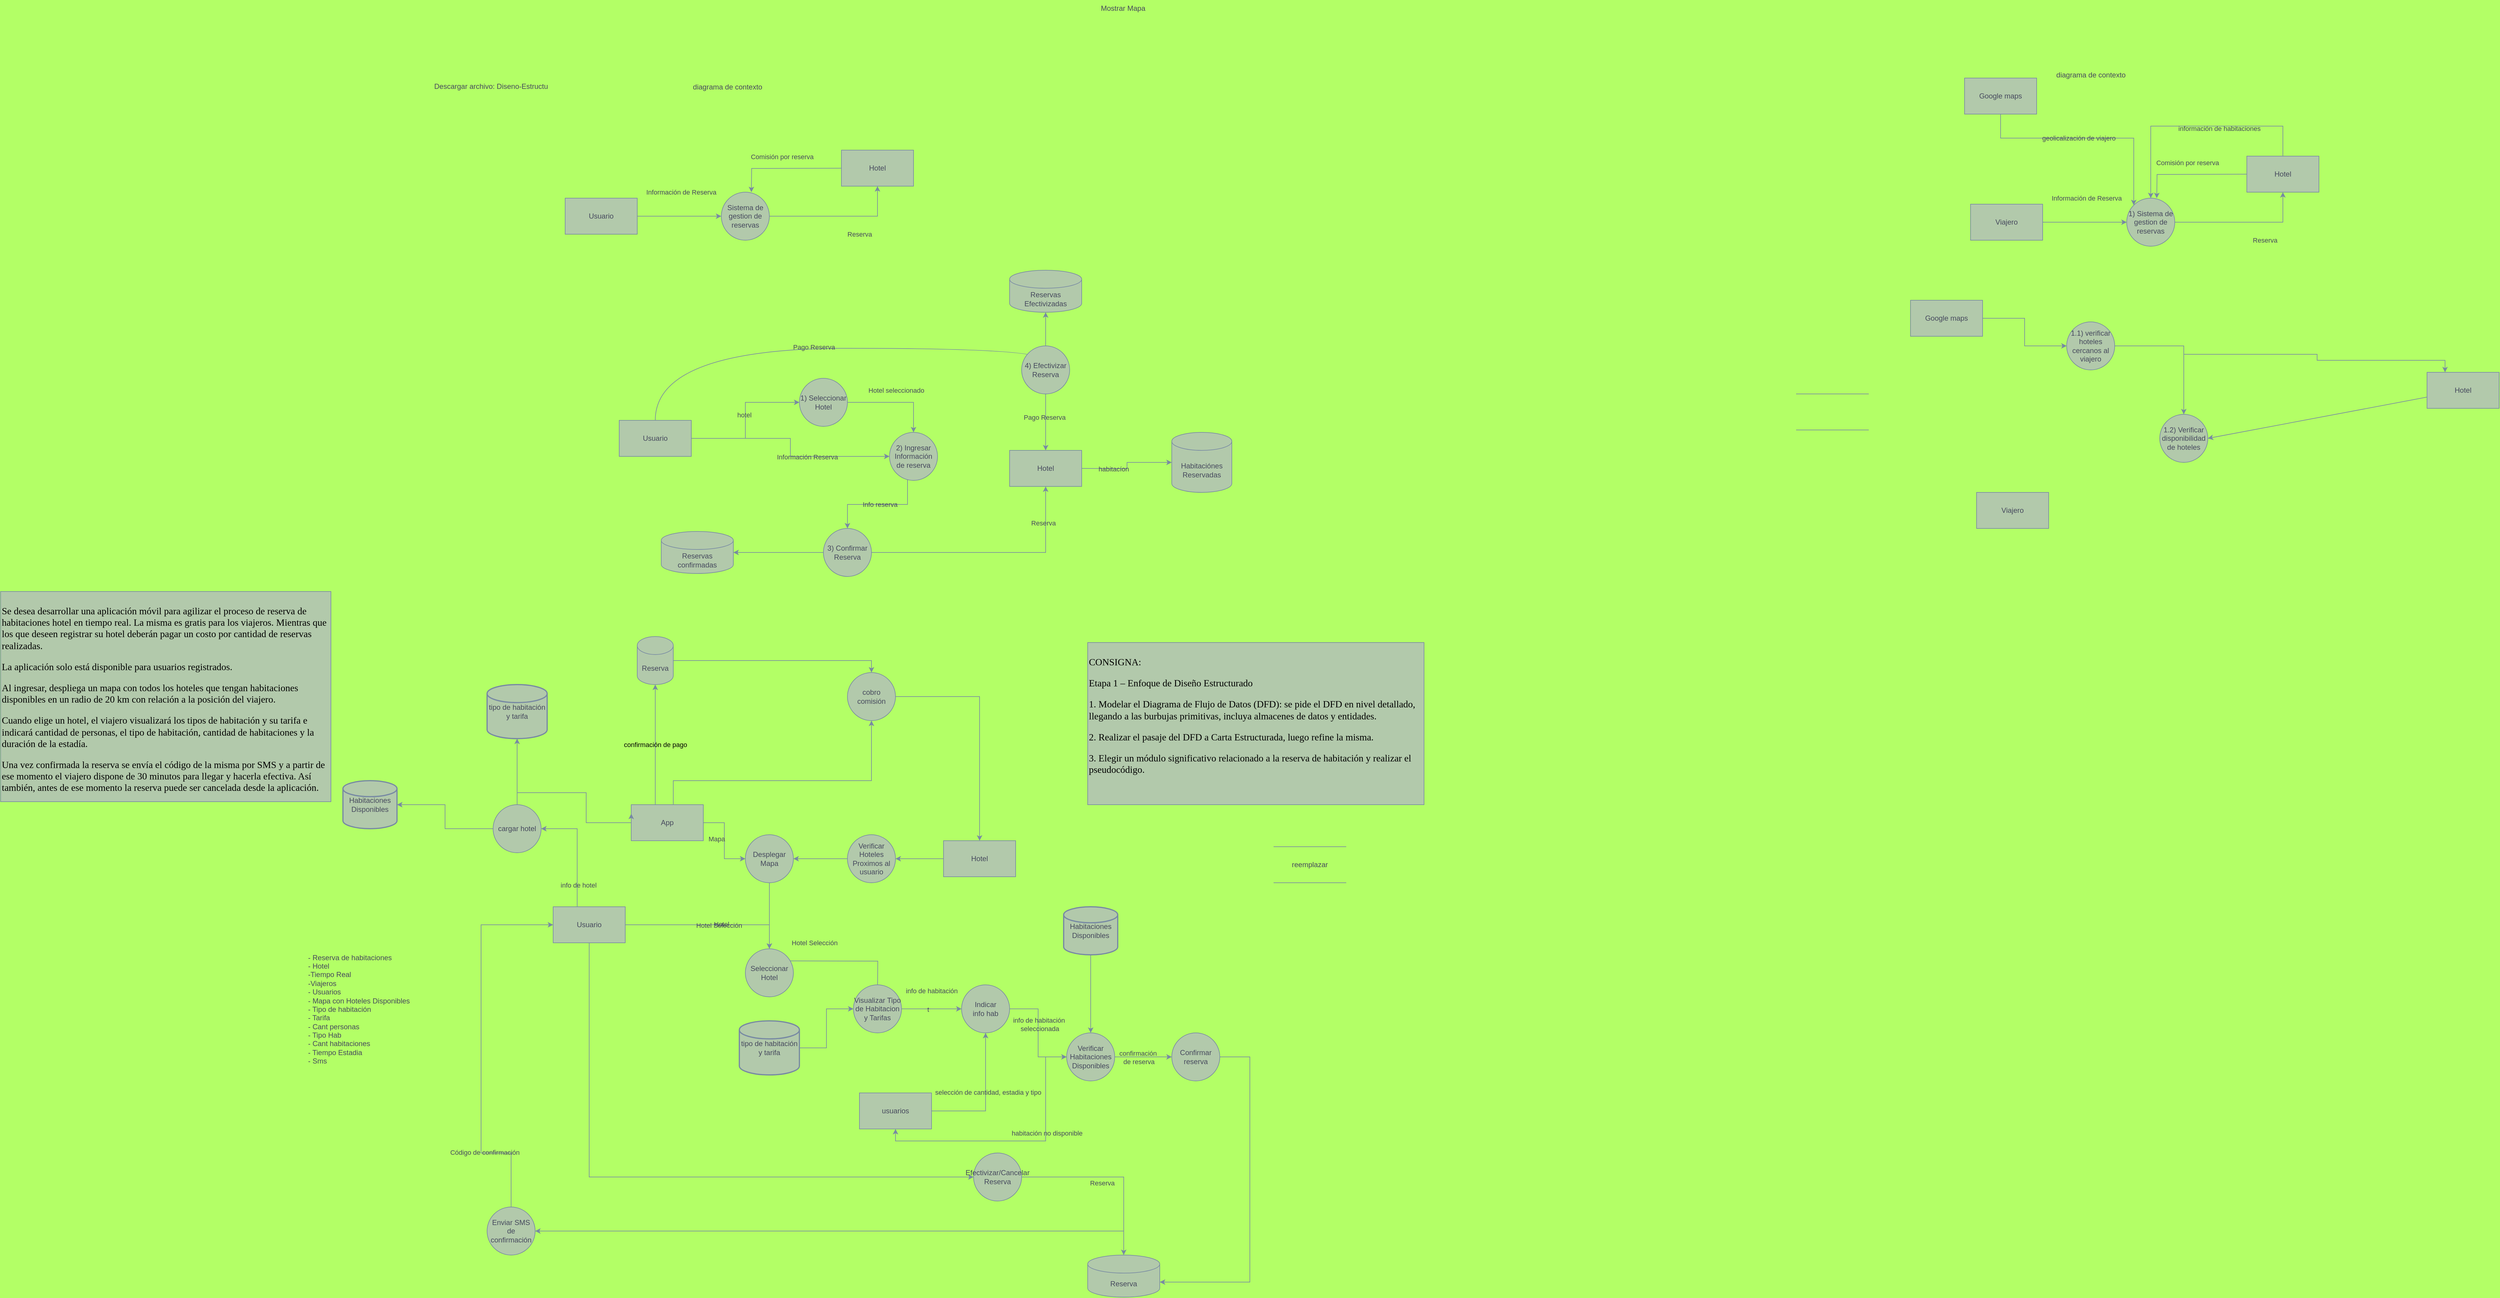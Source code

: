 <mxfile version="20.2.8" type="device" pages="2"><diagram name="Página-1" id="pErpCNH_F7R417NGjfKW"><mxGraphModel dx="2424" dy="2155" grid="1" gridSize="10" guides="1" tooltips="1" connect="1" arrows="1" fold="1" page="1" pageScale="1" pageWidth="827" pageHeight="1169" background="#B3FF66" math="0" shadow="0"><root><mxCell id="0"/><mxCell id="1" parent="0"/><mxCell id="L_9fIJob0AppKWnJ39J8-1" value="&lt;p style=&quot;color: rgb(0, 0, 0); font-family: &amp;quot;Times New Roman&amp;quot;; font-size: medium; font-style: normal; font-variant-ligatures: normal; font-variant-caps: normal; font-weight: 400; letter-spacing: normal; orphans: 2; text-align: start; text-indent: 0px; text-transform: none; widows: 2; word-spacing: 0px; -webkit-text-stroke-width: 0px; white-space: normal; text-decoration-thickness: initial; text-decoration-style: initial; text-decoration-color: initial;&quot;&gt;Se desea desarrollar una aplicación móvil para agilizar el proceso de reserva de habitaciones hotel en tiempo real. La misma es gratis para los viajeros. Mientras que los que deseen registrar su hotel deberán pagar un costo por cantidad de reservas realizadas.&lt;/p&gt;&lt;p style=&quot;color: rgb(0, 0, 0); font-family: &amp;quot;Times New Roman&amp;quot;; font-size: medium; font-style: normal; font-variant-ligatures: normal; font-variant-caps: normal; font-weight: 400; letter-spacing: normal; orphans: 2; text-align: start; text-indent: 0px; text-transform: none; widows: 2; word-spacing: 0px; -webkit-text-stroke-width: 0px; white-space: normal; text-decoration-thickness: initial; text-decoration-style: initial; text-decoration-color: initial;&quot;&gt;La aplicación solo está disponible para usuarios registrados.&lt;/p&gt;&lt;p style=&quot;color: rgb(0, 0, 0); font-family: &amp;quot;Times New Roman&amp;quot;; font-size: medium; font-style: normal; font-variant-ligatures: normal; font-variant-caps: normal; font-weight: 400; letter-spacing: normal; orphans: 2; text-align: start; text-indent: 0px; text-transform: none; widows: 2; word-spacing: 0px; -webkit-text-stroke-width: 0px; white-space: normal; text-decoration-thickness: initial; text-decoration-style: initial; text-decoration-color: initial;&quot;&gt;Al ingresar, despliega un mapa con todos los hoteles que tengan habitaciones disponibles en un radio de 20 km con relación a la posición del viajero.&lt;/p&gt;&lt;p style=&quot;color: rgb(0, 0, 0); font-family: &amp;quot;Times New Roman&amp;quot;; font-size: medium; font-style: normal; font-variant-ligatures: normal; font-variant-caps: normal; font-weight: 400; letter-spacing: normal; orphans: 2; text-align: start; text-indent: 0px; text-transform: none; widows: 2; word-spacing: 0px; -webkit-text-stroke-width: 0px; white-space: normal; text-decoration-thickness: initial; text-decoration-style: initial; text-decoration-color: initial;&quot;&gt;Cuando elige un hotel, el viajero visualizará los tipos de habitación y su tarifa e indicará cantidad de personas, el tipo de habitación, cantidad de habitaciones y la duración de la estadía.&lt;/p&gt;&lt;p style=&quot;color: rgb(0, 0, 0); font-family: &amp;quot;Times New Roman&amp;quot;; font-size: medium; font-style: normal; font-variant-ligatures: normal; font-variant-caps: normal; font-weight: 400; letter-spacing: normal; orphans: 2; text-align: start; text-indent: 0px; text-transform: none; widows: 2; word-spacing: 0px; -webkit-text-stroke-width: 0px; white-space: normal; text-decoration-thickness: initial; text-decoration-style: initial; text-decoration-color: initial;&quot;&gt;Una vez confirmada la reserva se envía el código de la misma por SMS y a partir de ese momento el viajero dispone de 30 minutos para llegar y hacerla efectiva. Así también, antes de ese momento la reserva puede ser cancelada desde la aplicación.&lt;/p&gt;" style="text;whiteSpace=wrap;html=1;fillColor=#B2C9AB;strokeColor=#788AA3;labelBackgroundColor=none;fontColor=#46495D;" parent="1" vertex="1"><mxGeometry x="-780" y="-175" width="550" height="350" as="geometry"/></mxCell><mxCell id="L_9fIJob0AppKWnJ39J8-2" value="- Reserva de habitaciones&lt;div&gt;- Hotel&lt;/div&gt;&lt;div&gt;-Tiempo Real&lt;/div&gt;&lt;div&gt;-Viajeros&lt;/div&gt;&lt;div&gt;- Usuarios&lt;/div&gt;&lt;div&gt;- Mapa con Hoteles Disponibles&lt;/div&gt;&lt;div&gt;- Tipo de habitación&lt;/div&gt;&lt;div&gt;- Tarifa&lt;/div&gt;&lt;div&gt;- Cant personas&lt;/div&gt;&lt;div&gt;- Tipo Hab&lt;/div&gt;&lt;div&gt;- Cant habitaciones&lt;/div&gt;&lt;div&gt;- Tiempo Estadia&lt;/div&gt;&lt;div&gt;- Sms&lt;/div&gt;&lt;div&gt;&lt;br&gt;&lt;div&gt;&lt;br&gt;&lt;/div&gt;&lt;/div&gt;" style="text;html=1;align=left;verticalAlign=middle;resizable=0;points=[];autosize=1;strokeColor=none;fillColor=none;labelBackgroundColor=none;fontColor=#46495D;" parent="1" vertex="1"><mxGeometry x="-270" y="420" width="190" height="230" as="geometry"/></mxCell><mxCell id="L_9fIJob0AppKWnJ39J8-3" value="&lt;p style=&quot;color: rgb(0, 0, 0); font-family: &amp;quot;Times New Roman&amp;quot;; font-size: medium; font-style: normal; font-variant-ligatures: normal; font-variant-caps: normal; font-weight: 400; letter-spacing: normal; orphans: 2; text-align: start; text-indent: 0px; text-transform: none; widows: 2; word-spacing: 0px; -webkit-text-stroke-width: 0px; white-space: normal; text-decoration-thickness: initial; text-decoration-style: initial; text-decoration-color: initial;&quot;&gt;CONSIGNA:&lt;/p&gt;&lt;p style=&quot;color: rgb(0, 0, 0); font-family: &amp;quot;Times New Roman&amp;quot;; font-size: medium; font-style: normal; font-variant-ligatures: normal; font-variant-caps: normal; font-weight: 400; letter-spacing: normal; orphans: 2; text-align: start; text-indent: 0px; text-transform: none; widows: 2; word-spacing: 0px; -webkit-text-stroke-width: 0px; white-space: normal; text-decoration-thickness: initial; text-decoration-style: initial; text-decoration-color: initial;&quot;&gt;Etapa 1 – Enfoque de Diseño Estructurado&lt;/p&gt;&lt;p style=&quot;color: rgb(0, 0, 0); font-family: &amp;quot;Times New Roman&amp;quot;; font-size: medium; font-style: normal; font-variant-ligatures: normal; font-variant-caps: normal; font-weight: 400; letter-spacing: normal; orphans: 2; text-align: start; text-indent: 0px; text-transform: none; widows: 2; word-spacing: 0px; -webkit-text-stroke-width: 0px; white-space: normal; text-decoration-thickness: initial; text-decoration-style: initial; text-decoration-color: initial;&quot;&gt;1. Modelar el Diagrama de Flujo de Datos (DFD): se pide el DFD en nivel detallado, llegando a las burbujas primitivas, incluya almacenes de datos y entidades.&lt;/p&gt;&lt;p style=&quot;color: rgb(0, 0, 0); font-family: &amp;quot;Times New Roman&amp;quot;; font-size: medium; font-style: normal; font-variant-ligatures: normal; font-variant-caps: normal; font-weight: 400; letter-spacing: normal; orphans: 2; text-align: start; text-indent: 0px; text-transform: none; widows: 2; word-spacing: 0px; -webkit-text-stroke-width: 0px; white-space: normal; text-decoration-thickness: initial; text-decoration-style: initial; text-decoration-color: initial;&quot;&gt;2. Realizar el pasaje del DFD a Carta Estructurada, luego refine la misma.&lt;/p&gt;&lt;p style=&quot;color: rgb(0, 0, 0); font-family: &amp;quot;Times New Roman&amp;quot;; font-size: medium; font-style: normal; font-variant-ligatures: normal; font-variant-caps: normal; font-weight: 400; letter-spacing: normal; orphans: 2; text-align: start; text-indent: 0px; text-transform: none; widows: 2; word-spacing: 0px; -webkit-text-stroke-width: 0px; white-space: normal; text-decoration-thickness: initial; text-decoration-style: initial; text-decoration-color: initial;&quot;&gt;3. Elegir un módulo significativo relacionado a la reserva de habitación y realizar el pseudocódigo.&lt;/p&gt;" style="text;whiteSpace=wrap;html=1;fillColor=#B2C9AB;strokeColor=#788AA3;labelBackgroundColor=none;fontColor=#46495D;" parent="1" vertex="1"><mxGeometry x="1030" y="-90" width="560" height="270" as="geometry"/></mxCell><mxCell id="dEX13QXwtQMse3czacsA-7" style="edgeStyle=orthogonalEdgeStyle;rounded=0;orthogonalLoop=1;jettySize=auto;html=1;entryX=1;entryY=0;entryDx=0;entryDy=45;entryPerimeter=0;labelBackgroundColor=none;strokeColor=#788AA3;fontColor=default;" parent="1" source="L_9fIJob0AppKWnJ39J8-6" target="L_9fIJob0AppKWnJ39J8-26" edge="1"><mxGeometry relative="1" as="geometry"><Array as="points"><mxPoint x="1300" y="600"/><mxPoint x="1300" y="975"/></Array></mxGeometry></mxCell><mxCell id="L_9fIJob0AppKWnJ39J8-6" value="Confirmar reserva" style="ellipse;whiteSpace=wrap;html=1;labelBackgroundColor=none;fillColor=#B2C9AB;strokeColor=#788AA3;fontColor=#46495D;" parent="1" vertex="1"><mxGeometry x="1170" y="560" width="80" height="80" as="geometry"/></mxCell><mxCell id="L_9fIJob0AppKWnJ39J8-32" style="edgeStyle=orthogonalEdgeStyle;rounded=0;orthogonalLoop=1;jettySize=auto;html=1;labelBackgroundColor=none;strokeColor=#788AA3;fontColor=default;" parent="1" source="L_9fIJob0AppKWnJ39J8-12" target="L_9fIJob0AppKWnJ39J8-30" edge="1"><mxGeometry relative="1" as="geometry"/></mxCell><mxCell id="L_9fIJob0AppKWnJ39J8-35" value="Hotel" style="edgeLabel;html=1;align=center;verticalAlign=middle;resizable=0;points=[];labelBackgroundColor=none;fontColor=#46495D;" parent="L_9fIJob0AppKWnJ39J8-32" connectable="0" vertex="1"><mxGeometry x="0.14" y="1" relative="1" as="geometry"><mxPoint as="offset"/></mxGeometry></mxCell><mxCell id="L_9fIJob0AppKWnJ39J8-37" value="Hotel Selección" style="edgeLabel;html=1;align=center;verticalAlign=middle;resizable=0;points=[];labelBackgroundColor=none;fontColor=#46495D;" parent="L_9fIJob0AppKWnJ39J8-32" connectable="0" vertex="1"><mxGeometry x="0.158" y="-1" relative="1" as="geometry"><mxPoint x="-6" as="offset"/></mxGeometry></mxCell><mxCell id="L_9fIJob0AppKWnJ39J8-53" style="edgeStyle=orthogonalEdgeStyle;rounded=0;orthogonalLoop=1;jettySize=auto;html=1;labelBackgroundColor=none;strokeColor=#788AA3;fontColor=default;" parent="1" source="L_9fIJob0AppKWnJ39J8-12" target="L_9fIJob0AppKWnJ39J8-25" edge="1"><mxGeometry relative="1" as="geometry"><Array as="points"><mxPoint x="200" y="800"/></Array></mxGeometry></mxCell><mxCell id="ZPe6rCV4zLz-GyuybDUS-34" style="edgeStyle=orthogonalEdgeStyle;rounded=0;orthogonalLoop=1;jettySize=auto;html=1;labelBackgroundColor=none;strokeColor=#788AA3;fontColor=default;" parent="1" source="L_9fIJob0AppKWnJ39J8-12" target="ZPe6rCV4zLz-GyuybDUS-33" edge="1"><mxGeometry relative="1" as="geometry"><Array as="points"><mxPoint x="180" y="220"/></Array></mxGeometry></mxCell><mxCell id="ZPe6rCV4zLz-GyuybDUS-35" value="info de hotel" style="edgeLabel;html=1;align=center;verticalAlign=middle;resizable=0;points=[];labelBackgroundColor=none;fontColor=#46495D;" parent="ZPe6rCV4zLz-GyuybDUS-34" connectable="0" vertex="1"><mxGeometry x="-0.633" y="-2" relative="1" as="geometry"><mxPoint y="-1" as="offset"/></mxGeometry></mxCell><mxCell id="L_9fIJob0AppKWnJ39J8-12" value="Usuario" style="rounded=0;whiteSpace=wrap;html=1;labelBackgroundColor=none;fillColor=#B2C9AB;strokeColor=#788AA3;fontColor=#46495D;" parent="1" vertex="1"><mxGeometry x="140" y="350" width="120" height="60" as="geometry"/></mxCell><mxCell id="L_9fIJob0AppKWnJ39J8-41" style="rounded=0;orthogonalLoop=1;jettySize=auto;html=1;labelBackgroundColor=none;strokeColor=#788AA3;fontColor=default;" parent="1" target="L_9fIJob0AppKWnJ39J8-22" edge="1"><mxGeometry relative="1" as="geometry"><mxPoint x="790" y="270" as="sourcePoint"/></mxGeometry></mxCell><mxCell id="L_9fIJob0AppKWnJ39J8-44" style="edgeStyle=orthogonalEdgeStyle;rounded=0;orthogonalLoop=1;jettySize=auto;html=1;labelBackgroundColor=none;strokeColor=#788AA3;fontColor=default;" parent="1" source="L_9fIJob0AppKWnJ39J8-16" target="L_9fIJob0AppKWnJ39J8-43" edge="1"><mxGeometry relative="1" as="geometry"/></mxCell><mxCell id="L_9fIJob0AppKWnJ39J8-16" value="tipo de habitación y tarifa" style="strokeWidth=2;html=1;shape=mxgraph.flowchart.database;whiteSpace=wrap;labelBackgroundColor=none;fillColor=#B2C9AB;strokeColor=#788AA3;fontColor=#46495D;" parent="1" vertex="1"><mxGeometry x="450" y="540" width="100" height="90" as="geometry"/></mxCell><mxCell id="L_9fIJob0AppKWnJ39J8-54" style="edgeStyle=orthogonalEdgeStyle;rounded=0;orthogonalLoop=1;jettySize=auto;html=1;labelBackgroundColor=none;strokeColor=#788AA3;fontColor=default;" parent="1" source="L_9fIJob0AppKWnJ39J8-22" target="L_9fIJob0AppKWnJ39J8-40" edge="1"><mxGeometry relative="1" as="geometry"/></mxCell><mxCell id="L_9fIJob0AppKWnJ39J8-22" value="Verificar Hoteles Proximos al usuario" style="ellipse;whiteSpace=wrap;html=1;aspect=fixed;labelBackgroundColor=none;fillColor=#B2C9AB;strokeColor=#788AA3;fontColor=#46495D;" parent="1" vertex="1"><mxGeometry x="630" y="230" width="80" height="80" as="geometry"/></mxCell><mxCell id="L_9fIJob0AppKWnJ39J8-51" style="edgeStyle=orthogonalEdgeStyle;rounded=0;orthogonalLoop=1;jettySize=auto;html=1;labelBackgroundColor=none;strokeColor=#788AA3;fontColor=default;" parent="1" source="L_9fIJob0AppKWnJ39J8-23" target="L_9fIJob0AppKWnJ39J8-12" edge="1"><mxGeometry relative="1" as="geometry"><Array as="points"><mxPoint x="20" y="760"/><mxPoint x="20" y="380"/></Array></mxGeometry></mxCell><mxCell id="L_9fIJob0AppKWnJ39J8-52" value="Código de confirmación" style="edgeLabel;html=1;align=center;verticalAlign=middle;resizable=0;points=[];labelBackgroundColor=none;fontColor=#46495D;" parent="L_9fIJob0AppKWnJ39J8-51" connectable="0" vertex="1"><mxGeometry x="-0.582" y="-1" relative="1" as="geometry"><mxPoint as="offset"/></mxGeometry></mxCell><mxCell id="L_9fIJob0AppKWnJ39J8-23" value="Enviar SMS de confirmación" style="ellipse;whiteSpace=wrap;html=1;aspect=fixed;labelBackgroundColor=none;fillColor=#B2C9AB;strokeColor=#788AA3;fontColor=#46495D;" parent="1" vertex="1"><mxGeometry x="30" y="850" width="80" height="80" as="geometry"/></mxCell><mxCell id="L_9fIJob0AppKWnJ39J8-27" style="edgeStyle=orthogonalEdgeStyle;rounded=0;orthogonalLoop=1;jettySize=auto;html=1;labelBackgroundColor=none;strokeColor=#788AA3;fontColor=default;" parent="1" source="L_9fIJob0AppKWnJ39J8-25" target="L_9fIJob0AppKWnJ39J8-26" edge="1"><mxGeometry relative="1" as="geometry"/></mxCell><mxCell id="L_9fIJob0AppKWnJ39J8-28" value="Reserva" style="edgeLabel;html=1;align=center;verticalAlign=middle;resizable=0;points=[];labelBackgroundColor=none;fontColor=#46495D;" parent="L_9fIJob0AppKWnJ39J8-27" connectable="0" vertex="1"><mxGeometry x="-0.019" y="-5" relative="1" as="geometry"><mxPoint x="-13" y="5" as="offset"/></mxGeometry></mxCell><mxCell id="L_9fIJob0AppKWnJ39J8-25" value="Efectivizar/Cancelar Reserva" style="ellipse;whiteSpace=wrap;html=1;aspect=fixed;labelBackgroundColor=none;fillColor=#B2C9AB;strokeColor=#788AA3;fontColor=#46495D;" parent="1" vertex="1"><mxGeometry x="840" y="760" width="80" height="80" as="geometry"/></mxCell><mxCell id="dEX13QXwtQMse3czacsA-8" style="edgeStyle=orthogonalEdgeStyle;rounded=0;orthogonalLoop=1;jettySize=auto;html=1;entryX=1;entryY=0.5;entryDx=0;entryDy=0;labelBackgroundColor=none;strokeColor=#788AA3;fontColor=default;" parent="1" source="L_9fIJob0AppKWnJ39J8-26" target="L_9fIJob0AppKWnJ39J8-23" edge="1"><mxGeometry relative="1" as="geometry"><Array as="points"><mxPoint x="1090" y="890"/></Array></mxGeometry></mxCell><mxCell id="L_9fIJob0AppKWnJ39J8-26" value="Reserva" style="shape=cylinder3;whiteSpace=wrap;html=1;boundedLbl=1;backgroundOutline=1;size=15;labelBackgroundColor=none;fillColor=#B2C9AB;strokeColor=#788AA3;fontColor=#46495D;" parent="1" vertex="1"><mxGeometry x="1030" y="930" width="120" height="70" as="geometry"/></mxCell><mxCell id="L_9fIJob0AppKWnJ39J8-33" style="edgeStyle=orthogonalEdgeStyle;rounded=0;orthogonalLoop=1;jettySize=auto;html=1;labelBackgroundColor=none;strokeColor=#788AA3;fontColor=default;" parent="1" source="L_9fIJob0AppKWnJ39J8-29" target="L_9fIJob0AppKWnJ39J8-40" edge="1"><mxGeometry relative="1" as="geometry"/></mxCell><mxCell id="L_9fIJob0AppKWnJ39J8-34" value="Mapa" style="edgeLabel;html=1;align=center;verticalAlign=middle;resizable=0;points=[];labelBackgroundColor=none;fontColor=#46495D;" parent="L_9fIJob0AppKWnJ39J8-33" connectable="0" vertex="1"><mxGeometry x="-0.167" y="-2" relative="1" as="geometry"><mxPoint x="-11" y="8" as="offset"/></mxGeometry></mxCell><mxCell id="ZPe6rCV4zLz-GyuybDUS-23" value="confirmación de pago" style="edgeStyle=orthogonalEdgeStyle;rounded=0;orthogonalLoop=1;jettySize=auto;html=1;labelBackgroundColor=none;strokeColor=#788AA3;fontColor=default;" parent="1" source="L_9fIJob0AppKWnJ39J8-29" target="ZPe6rCV4zLz-GyuybDUS-22" edge="1"><mxGeometry relative="1" as="geometry"><Array as="points"><mxPoint x="310" y="60"/></Array></mxGeometry></mxCell><mxCell id="ZPe6rCV4zLz-GyuybDUS-29" style="edgeStyle=orthogonalEdgeStyle;rounded=0;orthogonalLoop=1;jettySize=auto;html=1;labelBackgroundColor=none;strokeColor=#788AA3;fontColor=default;" parent="1" source="L_9fIJob0AppKWnJ39J8-29" target="ZPe6rCV4zLz-GyuybDUS-27" edge="1"><mxGeometry relative="1" as="geometry"><Array as="points"><mxPoint x="340" y="140"/><mxPoint x="670" y="140"/></Array></mxGeometry></mxCell><mxCell id="L_9fIJob0AppKWnJ39J8-29" value="App" style="rounded=0;whiteSpace=wrap;html=1;labelBackgroundColor=none;fillColor=#B2C9AB;strokeColor=#788AA3;fontColor=#46495D;" parent="1" vertex="1"><mxGeometry x="270" y="180" width="120" height="60" as="geometry"/></mxCell><mxCell id="L_9fIJob0AppKWnJ39J8-46" style="edgeStyle=orthogonalEdgeStyle;rounded=0;orthogonalLoop=1;jettySize=auto;html=1;labelBackgroundColor=none;strokeColor=#788AA3;fontColor=default;" parent="1" edge="1"><mxGeometry relative="1" as="geometry"><mxPoint x="480" y="440" as="sourcePoint"/><mxPoint x="680" y="500" as="targetPoint"/></mxGeometry></mxCell><mxCell id="L_9fIJob0AppKWnJ39J8-47" value="Hotel Selección" style="edgeLabel;html=1;align=center;verticalAlign=middle;resizable=0;points=[];labelBackgroundColor=none;fontColor=#46495D;" parent="L_9fIJob0AppKWnJ39J8-46" connectable="0" vertex="1"><mxGeometry x="-0.462" y="-4" relative="1" as="geometry"><mxPoint x="25" y="-34" as="offset"/></mxGeometry></mxCell><mxCell id="L_9fIJob0AppKWnJ39J8-30" value="Seleccionar Hotel" style="ellipse;whiteSpace=wrap;html=1;aspect=fixed;labelBackgroundColor=none;fillColor=#B2C9AB;strokeColor=#788AA3;fontColor=#46495D;" parent="1" vertex="1"><mxGeometry x="460" y="420" width="80" height="80" as="geometry"/></mxCell><mxCell id="L_9fIJob0AppKWnJ39J8-42" style="edgeStyle=orthogonalEdgeStyle;rounded=0;orthogonalLoop=1;jettySize=auto;html=1;labelBackgroundColor=none;strokeColor=#788AA3;fontColor=default;" parent="1" source="L_9fIJob0AppKWnJ39J8-40" target="L_9fIJob0AppKWnJ39J8-30" edge="1"><mxGeometry relative="1" as="geometry"/></mxCell><mxCell id="L_9fIJob0AppKWnJ39J8-40" value="Desplegar Mapa" style="ellipse;whiteSpace=wrap;html=1;labelBackgroundColor=none;fillColor=#B2C9AB;strokeColor=#788AA3;fontColor=#46495D;" parent="1" vertex="1"><mxGeometry x="460" y="230" width="80" height="80" as="geometry"/></mxCell><mxCell id="dEX13QXwtQMse3czacsA-5" style="edgeStyle=orthogonalEdgeStyle;rounded=0;orthogonalLoop=1;jettySize=auto;html=1;entryX=0;entryY=0.5;entryDx=0;entryDy=0;labelBackgroundColor=none;strokeColor=#788AA3;fontColor=default;" parent="1" source="L_9fIJob0AppKWnJ39J8-43" target="dEX13QXwtQMse3czacsA-3" edge="1"><mxGeometry relative="1" as="geometry"/></mxCell><mxCell id="ZPe6rCV4zLz-GyuybDUS-10" value="t" style="edgeLabel;html=1;align=center;verticalAlign=middle;resizable=0;points=[];labelBackgroundColor=none;fontColor=#46495D;" parent="dEX13QXwtQMse3czacsA-5" connectable="0" vertex="1"><mxGeometry x="-0.135" y="-1" relative="1" as="geometry"><mxPoint as="offset"/></mxGeometry></mxCell><mxCell id="ZPe6rCV4zLz-GyuybDUS-12" value="info de habitación" style="edgeLabel;html=1;align=center;verticalAlign=middle;resizable=0;points=[];labelBackgroundColor=none;fontColor=#46495D;" parent="dEX13QXwtQMse3czacsA-5" connectable="0" vertex="1"><mxGeometry x="-0.182" y="-2" relative="1" as="geometry"><mxPoint x="9" y="-32" as="offset"/></mxGeometry></mxCell><mxCell id="L_9fIJob0AppKWnJ39J8-43" value="Visualizar Tipo de Habitacion y Tarifas" style="ellipse;whiteSpace=wrap;html=1;aspect=fixed;labelBackgroundColor=none;fillColor=#B2C9AB;strokeColor=#788AA3;fontColor=#46495D;" parent="1" vertex="1"><mxGeometry x="640" y="480" width="80" height="80" as="geometry"/></mxCell><mxCell id="dEX13QXwtQMse3czacsA-13" style="edgeStyle=orthogonalEdgeStyle;rounded=0;orthogonalLoop=1;jettySize=auto;html=1;entryX=0;entryY=0.5;entryDx=0;entryDy=0;labelBackgroundColor=none;strokeColor=#788AA3;fontColor=default;" parent="1" source="L_9fIJob0AppKWnJ39J8-48" target="L_9fIJob0AppKWnJ39J8-6" edge="1"><mxGeometry relative="1" as="geometry"/></mxCell><mxCell id="ZPe6rCV4zLz-GyuybDUS-13" value="confirmación&amp;nbsp;&lt;div&gt;de reserva&lt;/div&gt;" style="edgeLabel;html=1;align=center;verticalAlign=middle;resizable=0;points=[];labelBackgroundColor=none;fontColor=#46495D;" parent="dEX13QXwtQMse3czacsA-13" connectable="0" vertex="1"><mxGeometry x="-0.158" y="-1" relative="1" as="geometry"><mxPoint as="offset"/></mxGeometry></mxCell><mxCell id="ZPe6rCV4zLz-GyuybDUS-15" style="edgeStyle=orthogonalEdgeStyle;rounded=0;orthogonalLoop=1;jettySize=auto;html=1;entryX=0.5;entryY=1;entryDx=0;entryDy=0;labelBackgroundColor=none;strokeColor=#788AA3;fontColor=default;" parent="1" source="L_9fIJob0AppKWnJ39J8-48" target="ZPe6rCV4zLz-GyuybDUS-6" edge="1"><mxGeometry relative="1" as="geometry"><Array as="points"><mxPoint x="960" y="600"/><mxPoint x="960" y="740"/><mxPoint x="710" y="740"/></Array></mxGeometry></mxCell><mxCell id="ZPe6rCV4zLz-GyuybDUS-16" value="habitación no disponible" style="edgeLabel;html=1;align=center;verticalAlign=middle;resizable=0;points=[];labelBackgroundColor=none;fontColor=#46495D;" parent="ZPe6rCV4zLz-GyuybDUS-15" connectable="0" vertex="1"><mxGeometry x="-0.271" y="2" relative="1" as="geometry"><mxPoint as="offset"/></mxGeometry></mxCell><mxCell id="L_9fIJob0AppKWnJ39J8-48" value="Verificar Habitaciones Disponibles" style="ellipse;whiteSpace=wrap;html=1;labelBackgroundColor=none;fillColor=#B2C9AB;strokeColor=#788AA3;fontColor=#46495D;" parent="1" vertex="1"><mxGeometry x="995" y="560" width="80" height="80" as="geometry"/></mxCell><mxCell id="L_9fIJob0AppKWnJ39J8-66" style="edgeStyle=orthogonalEdgeStyle;rounded=0;orthogonalLoop=1;jettySize=auto;html=1;labelBackgroundColor=none;strokeColor=#788AA3;fontColor=default;" parent="1" source="L_9fIJob0AppKWnJ39J8-55" target="L_9fIJob0AppKWnJ39J8-56" edge="1"><mxGeometry relative="1" as="geometry"/></mxCell><mxCell id="L_9fIJob0AppKWnJ39J8-67" value="hotel" style="edgeLabel;html=1;align=center;verticalAlign=middle;resizable=0;points=[];labelBackgroundColor=none;fontColor=#46495D;" parent="L_9fIJob0AppKWnJ39J8-66" connectable="0" vertex="1"><mxGeometry x="0.078" y="2" relative="1" as="geometry"><mxPoint as="offset"/></mxGeometry></mxCell><mxCell id="s_dyXvwlnO6-KuCKDnIr-19" style="edgeStyle=orthogonalEdgeStyle;rounded=0;orthogonalLoop=1;jettySize=auto;html=1;labelBackgroundColor=none;strokeColor=#788AA3;fontColor=default;" parent="1" source="L_9fIJob0AppKWnJ39J8-55" target="L_9fIJob0AppKWnJ39J8-57" edge="1"><mxGeometry relative="1" as="geometry"/></mxCell><mxCell id="s_dyXvwlnO6-KuCKDnIr-20" value="Información Reserva" style="edgeLabel;html=1;align=center;verticalAlign=middle;resizable=0;points=[];labelBackgroundColor=none;fontColor=#46495D;" parent="s_dyXvwlnO6-KuCKDnIr-19" connectable="0" vertex="1"><mxGeometry x="0.239" y="-1" relative="1" as="geometry"><mxPoint as="offset"/></mxGeometry></mxCell><mxCell id="s_dyXvwlnO6-KuCKDnIr-21" style="edgeStyle=orthogonalEdgeStyle;rounded=0;orthogonalLoop=1;jettySize=auto;html=1;exitX=0.5;exitY=0;exitDx=0;exitDy=0;curved=1;entryX=0;entryY=0.5;entryDx=0;entryDy=0;labelBackgroundColor=none;strokeColor=#788AA3;fontColor=default;" parent="1" source="L_9fIJob0AppKWnJ39J8-55" target="L_9fIJob0AppKWnJ39J8-59" edge="1"><mxGeometry relative="1" as="geometry"><mxPoint x="350" y="-540" as="sourcePoint"/><mxPoint x="880" y="-490" as="targetPoint"/><Array as="points"><mxPoint x="310" y="-580"/><mxPoint x="950" y="-580"/></Array></mxGeometry></mxCell><mxCell id="s_dyXvwlnO6-KuCKDnIr-22" value="Pago Reserva" style="edgeLabel;html=1;align=center;verticalAlign=middle;resizable=0;points=[];labelBackgroundColor=none;fontColor=#46495D;" parent="s_dyXvwlnO6-KuCKDnIr-21" connectable="0" vertex="1"><mxGeometry x="-0.07" y="2" relative="1" as="geometry"><mxPoint as="offset"/></mxGeometry></mxCell><mxCell id="L_9fIJob0AppKWnJ39J8-55" value="Usuario" style="rounded=0;whiteSpace=wrap;html=1;labelBackgroundColor=none;fillColor=#B2C9AB;strokeColor=#788AA3;fontColor=#46495D;" parent="1" vertex="1"><mxGeometry x="250" y="-460" width="120" height="60" as="geometry"/></mxCell><mxCell id="s_dyXvwlnO6-KuCKDnIr-3" style="edgeStyle=orthogonalEdgeStyle;rounded=0;orthogonalLoop=1;jettySize=auto;html=1;labelBackgroundColor=none;strokeColor=#788AA3;fontColor=default;" parent="1" source="L_9fIJob0AppKWnJ39J8-56" target="L_9fIJob0AppKWnJ39J8-57" edge="1"><mxGeometry relative="1" as="geometry"/></mxCell><mxCell id="s_dyXvwlnO6-KuCKDnIr-4" value="Hotel seleccionado" style="edgeLabel;html=1;align=center;verticalAlign=middle;resizable=0;points=[];labelBackgroundColor=none;fontColor=#46495D;" parent="s_dyXvwlnO6-KuCKDnIr-3" connectable="0" vertex="1"><mxGeometry x="0.209" y="-1" relative="1" as="geometry"><mxPoint x="-16" y="-21" as="offset"/></mxGeometry></mxCell><mxCell id="L_9fIJob0AppKWnJ39J8-56" value="1) Seleccionar Hotel" style="ellipse;whiteSpace=wrap;html=1;aspect=fixed;labelBackgroundColor=none;fillColor=#B2C9AB;strokeColor=#788AA3;fontColor=#46495D;" parent="1" vertex="1"><mxGeometry x="550" y="-530" width="80" height="80" as="geometry"/></mxCell><mxCell id="s_dyXvwlnO6-KuCKDnIr-5" style="edgeStyle=orthogonalEdgeStyle;rounded=0;orthogonalLoop=1;jettySize=auto;html=1;labelBackgroundColor=none;strokeColor=#788AA3;fontColor=default;" parent="1" source="L_9fIJob0AppKWnJ39J8-57" target="L_9fIJob0AppKWnJ39J8-58" edge="1"><mxGeometry relative="1" as="geometry"><Array as="points"><mxPoint x="730" y="-320"/><mxPoint x="630" y="-320"/></Array></mxGeometry></mxCell><mxCell id="s_dyXvwlnO6-KuCKDnIr-6" value="Info reserva" style="edgeLabel;html=1;align=center;verticalAlign=middle;resizable=0;points=[];labelBackgroundColor=none;fontColor=#46495D;" parent="s_dyXvwlnO6-KuCKDnIr-5" connectable="0" vertex="1"><mxGeometry x="-0.027" y="1" relative="1" as="geometry"><mxPoint y="-1" as="offset"/></mxGeometry></mxCell><mxCell id="L_9fIJob0AppKWnJ39J8-57" value="2) Ingresar Información de reserva" style="ellipse;whiteSpace=wrap;html=1;aspect=fixed;labelBackgroundColor=none;fillColor=#B2C9AB;strokeColor=#788AA3;fontColor=#46495D;" parent="1" vertex="1"><mxGeometry x="700" y="-440" width="80" height="80" as="geometry"/></mxCell><mxCell id="L_9fIJob0AppKWnJ39J8-64" style="edgeStyle=orthogonalEdgeStyle;rounded=0;orthogonalLoop=1;jettySize=auto;html=1;labelBackgroundColor=none;strokeColor=#788AA3;fontColor=default;" parent="1" source="L_9fIJob0AppKWnJ39J8-58" target="L_9fIJob0AppKWnJ39J8-60" edge="1"><mxGeometry relative="1" as="geometry"/></mxCell><mxCell id="s_dyXvwlnO6-KuCKDnIr-10" style="edgeStyle=orthogonalEdgeStyle;rounded=0;orthogonalLoop=1;jettySize=auto;html=1;labelBackgroundColor=none;strokeColor=#788AA3;fontColor=default;" parent="1" source="L_9fIJob0AppKWnJ39J8-58" target="s_dyXvwlnO6-KuCKDnIr-9" edge="1"><mxGeometry relative="1" as="geometry"/></mxCell><mxCell id="s_dyXvwlnO6-KuCKDnIr-11" value="Reserva" style="edgeLabel;html=1;align=center;verticalAlign=middle;resizable=0;points=[];labelBackgroundColor=none;fontColor=#46495D;" parent="s_dyXvwlnO6-KuCKDnIr-10" connectable="0" vertex="1"><mxGeometry x="0.691" y="4" relative="1" as="geometry"><mxPoint y="-1" as="offset"/></mxGeometry></mxCell><mxCell id="L_9fIJob0AppKWnJ39J8-58" value="3) Confirmar Reserva" style="ellipse;whiteSpace=wrap;html=1;aspect=fixed;labelBackgroundColor=none;fillColor=#B2C9AB;strokeColor=#788AA3;fontColor=#46495D;" parent="1" vertex="1"><mxGeometry x="590" y="-280" width="80" height="80" as="geometry"/></mxCell><mxCell id="L_9fIJob0AppKWnJ39J8-63" style="edgeStyle=orthogonalEdgeStyle;rounded=0;orthogonalLoop=1;jettySize=auto;html=1;labelBackgroundColor=none;strokeColor=#788AA3;fontColor=default;" parent="1" source="L_9fIJob0AppKWnJ39J8-59" target="L_9fIJob0AppKWnJ39J8-61" edge="1"><mxGeometry relative="1" as="geometry"/></mxCell><mxCell id="s_dyXvwlnO6-KuCKDnIr-26" style="edgeStyle=orthogonalEdgeStyle;rounded=0;orthogonalLoop=1;jettySize=auto;html=1;labelBackgroundColor=none;strokeColor=#788AA3;fontColor=default;" parent="1" source="L_9fIJob0AppKWnJ39J8-59" target="s_dyXvwlnO6-KuCKDnIr-9" edge="1"><mxGeometry relative="1" as="geometry"/></mxCell><mxCell id="s_dyXvwlnO6-KuCKDnIr-27" value="Pago Reserva" style="edgeLabel;html=1;align=center;verticalAlign=middle;resizable=0;points=[];labelBackgroundColor=none;fontColor=#46495D;" parent="s_dyXvwlnO6-KuCKDnIr-26" connectable="0" vertex="1"><mxGeometry x="-0.17" y="-2" relative="1" as="geometry"><mxPoint as="offset"/></mxGeometry></mxCell><mxCell id="L_9fIJob0AppKWnJ39J8-59" value="4) Efectivizar Reserva" style="ellipse;whiteSpace=wrap;html=1;aspect=fixed;labelBackgroundColor=none;fillColor=#B2C9AB;strokeColor=#788AA3;fontColor=#46495D;" parent="1" vertex="1"><mxGeometry x="920" y="-584" width="80" height="80" as="geometry"/></mxCell><mxCell id="L_9fIJob0AppKWnJ39J8-60" value="Reservas confirmadas" style="shape=cylinder3;whiteSpace=wrap;html=1;boundedLbl=1;backgroundOutline=1;size=15;labelBackgroundColor=none;fillColor=#B2C9AB;strokeColor=#788AA3;fontColor=#46495D;" parent="1" vertex="1"><mxGeometry x="320" y="-275" width="120" height="70" as="geometry"/></mxCell><mxCell id="L_9fIJob0AppKWnJ39J8-61" value="Reservas Efectivizadas" style="shape=cylinder3;whiteSpace=wrap;html=1;boundedLbl=1;backgroundOutline=1;size=15;labelBackgroundColor=none;fillColor=#B2C9AB;strokeColor=#788AA3;fontColor=#46495D;" parent="1" vertex="1"><mxGeometry x="900" y="-710" width="120" height="70" as="geometry"/></mxCell><mxCell id="L_9fIJob0AppKWnJ39J8-65" style="edgeStyle=orthogonalEdgeStyle;rounded=0;orthogonalLoop=1;jettySize=auto;html=1;exitX=0.5;exitY=1;exitDx=0;exitDy=0;labelBackgroundColor=none;strokeColor=#788AA3;fontColor=default;" parent="1" source="L_9fIJob0AppKWnJ39J8-59" target="L_9fIJob0AppKWnJ39J8-59" edge="1"><mxGeometry relative="1" as="geometry"/></mxCell><mxCell id="L_9fIJob0AppKWnJ39J8-72" style="edgeStyle=orthogonalEdgeStyle;rounded=0;orthogonalLoop=1;jettySize=auto;html=1;labelBackgroundColor=none;strokeColor=#788AA3;fontColor=default;" parent="1" source="L_9fIJob0AppKWnJ39J8-68" target="L_9fIJob0AppKWnJ39J8-70" edge="1"><mxGeometry relative="1" as="geometry"/></mxCell><mxCell id="L_9fIJob0AppKWnJ39J8-73" value="Información de Reserva" style="edgeLabel;html=1;align=center;verticalAlign=middle;resizable=0;points=[];labelBackgroundColor=none;fontColor=#46495D;" parent="L_9fIJob0AppKWnJ39J8-72" connectable="0" vertex="1"><mxGeometry x="0.046" y="-2" relative="1" as="geometry"><mxPoint y="-42" as="offset"/></mxGeometry></mxCell><mxCell id="L_9fIJob0AppKWnJ39J8-68" value="Usuario" style="whiteSpace=wrap;html=1;labelBackgroundColor=none;fillColor=#B2C9AB;strokeColor=#788AA3;fontColor=#46495D;" parent="1" vertex="1"><mxGeometry x="160" y="-830" width="120" height="60" as="geometry"/></mxCell><mxCell id="L_9fIJob0AppKWnJ39J8-74" style="edgeStyle=orthogonalEdgeStyle;rounded=0;orthogonalLoop=1;jettySize=auto;html=1;entryX=0.5;entryY=1;entryDx=0;entryDy=0;labelBackgroundColor=none;strokeColor=#788AA3;fontColor=default;" parent="1" source="L_9fIJob0AppKWnJ39J8-70" target="L_9fIJob0AppKWnJ39J8-71" edge="1"><mxGeometry relative="1" as="geometry"/></mxCell><mxCell id="L_9fIJob0AppKWnJ39J8-75" value="Reserva" style="edgeLabel;html=1;align=center;verticalAlign=middle;resizable=0;points=[];labelBackgroundColor=none;fontColor=#46495D;" parent="L_9fIJob0AppKWnJ39J8-74" connectable="0" vertex="1"><mxGeometry x="0.399" y="3" relative="1" as="geometry"><mxPoint x="-11" y="33" as="offset"/></mxGeometry></mxCell><mxCell id="L_9fIJob0AppKWnJ39J8-70" value="Sistema de gestion de reservas" style="ellipse;whiteSpace=wrap;html=1;aspect=fixed;labelBackgroundColor=none;fillColor=#B2C9AB;strokeColor=#788AA3;fontColor=#46495D;" parent="1" vertex="1"><mxGeometry x="420" y="-840" width="80" height="80" as="geometry"/></mxCell><mxCell id="L_9fIJob0AppKWnJ39J8-76" style="edgeStyle=orthogonalEdgeStyle;rounded=0;orthogonalLoop=1;jettySize=auto;html=1;labelBackgroundColor=none;strokeColor=#788AA3;fontColor=default;" parent="1" edge="1"><mxGeometry relative="1" as="geometry"><mxPoint x="630" y="-879.966" as="sourcePoint"/><mxPoint x="470" y="-840.0" as="targetPoint"/></mxGeometry></mxCell><mxCell id="L_9fIJob0AppKWnJ39J8-77" value="Comisión por reserva" style="edgeLabel;html=1;align=center;verticalAlign=middle;resizable=0;points=[];labelBackgroundColor=none;fontColor=#46495D;" parent="L_9fIJob0AppKWnJ39J8-76" connectable="0" vertex="1"><mxGeometry x="0.121" y="1" relative="1" as="geometry"><mxPoint x="2" y="-21" as="offset"/></mxGeometry></mxCell><mxCell id="L_9fIJob0AppKWnJ39J8-71" value="Hotel" style="whiteSpace=wrap;html=1;labelBackgroundColor=none;fillColor=#B2C9AB;strokeColor=#788AA3;fontColor=#46495D;" parent="1" vertex="1"><mxGeometry x="620" y="-910" width="120" height="60" as="geometry"/></mxCell><mxCell id="L_9fIJob0AppKWnJ39J8-78" value="diagrama de contexto" style="text;html=1;align=center;verticalAlign=middle;resizable=0;points=[];autosize=1;strokeColor=none;fillColor=none;labelBackgroundColor=none;fontColor=#46495D;" parent="1" vertex="1"><mxGeometry x="360" y="-1030" width="140" height="30" as="geometry"/></mxCell><mxCell id="s_dyXvwlnO6-KuCKDnIr-1" value="Descargar archivo: Diseno-Estructu" style="text;whiteSpace=wrap;labelBackgroundColor=none;fontColor=#46495D;" parent="1" vertex="1"><mxGeometry x="-60" y="-1030" width="220" height="40" as="geometry"/></mxCell><mxCell id="s_dyXvwlnO6-KuCKDnIr-9" value="Hotel" style="whiteSpace=wrap;html=1;labelBackgroundColor=none;fillColor=#B2C9AB;strokeColor=#788AA3;fontColor=#46495D;" parent="1" vertex="1"><mxGeometry x="900" y="-410" width="120" height="60" as="geometry"/></mxCell><mxCell id="s_dyXvwlnO6-KuCKDnIr-23" style="edgeStyle=orthogonalEdgeStyle;rounded=0;orthogonalLoop=1;jettySize=auto;html=1;labelBackgroundColor=none;strokeColor=#788AA3;fontColor=default;" parent="1" target="s_dyXvwlnO6-KuCKDnIr-25" edge="1"><mxGeometry relative="1" as="geometry"><mxPoint x="1020" y="-380" as="sourcePoint"/></mxGeometry></mxCell><mxCell id="s_dyXvwlnO6-KuCKDnIr-24" value="habitacíon" style="edgeLabel;html=1;align=center;verticalAlign=middle;resizable=0;points=[];labelBackgroundColor=none;fontColor=#46495D;" parent="s_dyXvwlnO6-KuCKDnIr-23" connectable="0" vertex="1"><mxGeometry x="-0.347" relative="1" as="geometry"><mxPoint as="offset"/></mxGeometry></mxCell><mxCell id="s_dyXvwlnO6-KuCKDnIr-25" value="Habitaciónes Reservadas" style="shape=cylinder3;whiteSpace=wrap;html=1;boundedLbl=1;backgroundOutline=1;size=15;labelBackgroundColor=none;fillColor=#B2C9AB;strokeColor=#788AA3;fontColor=#46495D;" parent="1" vertex="1"><mxGeometry x="1170" y="-440" width="100" height="100" as="geometry"/></mxCell><mxCell id="dEX13QXwtQMse3czacsA-12" style="edgeStyle=orthogonalEdgeStyle;rounded=0;orthogonalLoop=1;jettySize=auto;html=1;entryX=0.5;entryY=0;entryDx=0;entryDy=0;labelBackgroundColor=none;strokeColor=#788AA3;fontColor=default;" parent="1" source="dEX13QXwtQMse3czacsA-2" target="L_9fIJob0AppKWnJ39J8-48" edge="1"><mxGeometry relative="1" as="geometry"><mxPoint x="1035" y="490" as="targetPoint"/><Array as="points"><mxPoint x="1035" y="530"/><mxPoint x="1035" y="530"/></Array></mxGeometry></mxCell><mxCell id="dEX13QXwtQMse3czacsA-2" value="Habitaciones Disponibles" style="strokeWidth=2;html=1;shape=mxgraph.flowchart.database;whiteSpace=wrap;labelBackgroundColor=none;fillColor=#B2C9AB;strokeColor=#788AA3;fontColor=#46495D;" parent="1" vertex="1"><mxGeometry x="990" y="350" width="90" height="80" as="geometry"/></mxCell><mxCell id="dEX13QXwtQMse3czacsA-4" style="edgeStyle=orthogonalEdgeStyle;rounded=0;orthogonalLoop=1;jettySize=auto;html=1;entryX=0;entryY=0.5;entryDx=0;entryDy=0;labelBackgroundColor=none;strokeColor=#788AA3;fontColor=default;" parent="1" source="dEX13QXwtQMse3czacsA-3" target="L_9fIJob0AppKWnJ39J8-48" edge="1"><mxGeometry relative="1" as="geometry"/></mxCell><mxCell id="ZPe6rCV4zLz-GyuybDUS-11" value="info de habitación&amp;nbsp;&lt;div&gt;seleccionada&lt;/div&gt;" style="edgeLabel;html=1;align=center;verticalAlign=middle;resizable=0;points=[];labelBackgroundColor=none;fontColor=#46495D;" parent="dEX13QXwtQMse3czacsA-4" connectable="0" vertex="1"><mxGeometry x="-0.214" y="2" relative="1" as="geometry"><mxPoint y="4" as="offset"/></mxGeometry></mxCell><mxCell id="dEX13QXwtQMse3czacsA-3" value="Indicar&lt;br&gt;info hab" style="ellipse;whiteSpace=wrap;html=1;aspect=fixed;labelBackgroundColor=none;fillColor=#B2C9AB;strokeColor=#788AA3;fontColor=#46495D;" parent="1" vertex="1"><mxGeometry x="820" y="480" width="80" height="80" as="geometry"/></mxCell><mxCell id="dEX13QXwtQMse3czacsA-9" value="Hotel" style="rounded=0;whiteSpace=wrap;html=1;labelBackgroundColor=none;fillColor=#B2C9AB;strokeColor=#788AA3;fontColor=#46495D;" parent="1" vertex="1"><mxGeometry x="790" y="240" width="120" height="60" as="geometry"/></mxCell><mxCell id="ZPe6rCV4zLz-GyuybDUS-3" style="edgeStyle=orthogonalEdgeStyle;rounded=0;orthogonalLoop=1;jettySize=auto;html=1;labelBackgroundColor=none;strokeColor=#788AA3;fontColor=default;" parent="1" edge="1"><mxGeometry relative="1" as="geometry"><mxPoint x="320" y="625" as="targetPoint"/></mxGeometry></mxCell><mxCell id="ZPe6rCV4zLz-GyuybDUS-9" value="tipo y tarifa de habitación" style="edgeLabel;html=1;align=center;verticalAlign=middle;resizable=0;points=[];labelBackgroundColor=none;fontColor=#46495D;" parent="ZPe6rCV4zLz-GyuybDUS-3" connectable="0" vertex="1"><mxGeometry x="-0.02" y="-2" relative="1" as="geometry"><mxPoint as="offset"/></mxGeometry></mxCell><mxCell id="ZPe6rCV4zLz-GyuybDUS-7" style="edgeStyle=orthogonalEdgeStyle;rounded=0;orthogonalLoop=1;jettySize=auto;html=1;labelBackgroundColor=none;strokeColor=#788AA3;fontColor=default;" parent="1" source="ZPe6rCV4zLz-GyuybDUS-6" target="dEX13QXwtQMse3czacsA-3" edge="1"><mxGeometry relative="1" as="geometry"/></mxCell><mxCell id="ZPe6rCV4zLz-GyuybDUS-8" value="selección de cantidad, estadia y tipo" style="edgeLabel;html=1;align=center;verticalAlign=middle;resizable=0;points=[];labelBackgroundColor=none;fontColor=#46495D;" parent="ZPe6rCV4zLz-GyuybDUS-7" connectable="0" vertex="1"><mxGeometry x="0.101" y="-4" relative="1" as="geometry"><mxPoint as="offset"/></mxGeometry></mxCell><mxCell id="ZPe6rCV4zLz-GyuybDUS-6" value="usuarios" style="rounded=0;whiteSpace=wrap;html=1;labelBackgroundColor=none;fillColor=#B2C9AB;strokeColor=#788AA3;fontColor=#46495D;" parent="1" vertex="1"><mxGeometry x="650" y="660" width="120" height="60" as="geometry"/></mxCell><mxCell id="ZPe6rCV4zLz-GyuybDUS-28" style="edgeStyle=orthogonalEdgeStyle;rounded=0;orthogonalLoop=1;jettySize=auto;html=1;entryX=0.5;entryY=0;entryDx=0;entryDy=0;labelBackgroundColor=none;strokeColor=#788AA3;fontColor=default;" parent="1" source="ZPe6rCV4zLz-GyuybDUS-22" target="ZPe6rCV4zLz-GyuybDUS-27" edge="1"><mxGeometry relative="1" as="geometry"/></mxCell><mxCell id="ZPe6rCV4zLz-GyuybDUS-22" value="Reserva" style="shape=cylinder3;whiteSpace=wrap;html=1;boundedLbl=1;backgroundOutline=1;size=15;labelBackgroundColor=none;fillColor=#B2C9AB;strokeColor=#788AA3;fontColor=#46495D;" parent="1" vertex="1"><mxGeometry x="280" y="-100" width="60" height="80" as="geometry"/></mxCell><mxCell id="ZPe6rCV4zLz-GyuybDUS-30" style="edgeStyle=orthogonalEdgeStyle;rounded=0;orthogonalLoop=1;jettySize=auto;html=1;labelBackgroundColor=none;strokeColor=#788AA3;fontColor=default;" parent="1" source="ZPe6rCV4zLz-GyuybDUS-27" target="dEX13QXwtQMse3czacsA-9" edge="1"><mxGeometry relative="1" as="geometry"/></mxCell><mxCell id="ZPe6rCV4zLz-GyuybDUS-27" value="cobro comisión" style="ellipse;whiteSpace=wrap;html=1;aspect=fixed;labelBackgroundColor=none;fillColor=#B2C9AB;strokeColor=#788AA3;fontColor=#46495D;" parent="1" vertex="1"><mxGeometry x="630" y="-40" width="80" height="80" as="geometry"/></mxCell><mxCell id="ZPe6rCV4zLz-GyuybDUS-31" value="tipo de habitación y tarifa" style="strokeWidth=2;html=1;shape=mxgraph.flowchart.database;whiteSpace=wrap;labelBackgroundColor=none;fillColor=#B2C9AB;strokeColor=#788AA3;fontColor=#46495D;" parent="1" vertex="1"><mxGeometry x="30" y="-20" width="100" height="90" as="geometry"/></mxCell><mxCell id="ZPe6rCV4zLz-GyuybDUS-32" value="Habitaciones Disponibles" style="strokeWidth=2;html=1;shape=mxgraph.flowchart.database;whiteSpace=wrap;labelBackgroundColor=none;fillColor=#B2C9AB;strokeColor=#788AA3;fontColor=#46495D;" parent="1" vertex="1"><mxGeometry x="-210" y="140" width="90" height="80" as="geometry"/></mxCell><mxCell id="ZPe6rCV4zLz-GyuybDUS-36" style="edgeStyle=orthogonalEdgeStyle;rounded=0;orthogonalLoop=1;jettySize=auto;html=1;labelBackgroundColor=none;strokeColor=#788AA3;fontColor=default;" parent="1" source="ZPe6rCV4zLz-GyuybDUS-33" target="ZPe6rCV4zLz-GyuybDUS-31" edge="1"><mxGeometry relative="1" as="geometry"/></mxCell><mxCell id="ZPe6rCV4zLz-GyuybDUS-37" style="edgeStyle=orthogonalEdgeStyle;rounded=0;orthogonalLoop=1;jettySize=auto;html=1;labelBackgroundColor=none;strokeColor=#788AA3;fontColor=default;" parent="1" source="ZPe6rCV4zLz-GyuybDUS-33" target="ZPe6rCV4zLz-GyuybDUS-32" edge="1"><mxGeometry relative="1" as="geometry"/></mxCell><mxCell id="ZPe6rCV4zLz-GyuybDUS-39" style="edgeStyle=orthogonalEdgeStyle;rounded=0;orthogonalLoop=1;jettySize=auto;html=1;entryX=0;entryY=0.25;entryDx=0;entryDy=0;labelBackgroundColor=none;strokeColor=#788AA3;fontColor=default;" parent="1" source="ZPe6rCV4zLz-GyuybDUS-33" target="L_9fIJob0AppKWnJ39J8-29" edge="1"><mxGeometry relative="1" as="geometry"><Array as="points"><mxPoint x="80" y="160"/><mxPoint x="195" y="160"/><mxPoint x="195" y="210"/><mxPoint x="270" y="210"/></Array></mxGeometry></mxCell><mxCell id="ZPe6rCV4zLz-GyuybDUS-33" value="cargar hotel" style="ellipse;whiteSpace=wrap;html=1;aspect=fixed;labelBackgroundColor=none;fillColor=#B2C9AB;strokeColor=#788AA3;fontColor=#46495D;" parent="1" vertex="1"><mxGeometry x="40" y="180" width="80" height="80" as="geometry"/></mxCell><mxCell id="ZPe6rCV4zLz-GyuybDUS-40" value="reemplazar" style="shape=partialRectangle;whiteSpace=wrap;html=1;left=0;right=0;fillColor=none;labelBackgroundColor=none;strokeColor=#788AA3;fontColor=#46495D;" parent="1" vertex="1"><mxGeometry x="1340" y="250" width="120" height="60" as="geometry"/></mxCell><mxCell id="ZPe6rCV4zLz-GyuybDUS-55" style="edgeStyle=orthogonalEdgeStyle;rounded=0;orthogonalLoop=1;jettySize=auto;html=1;entryX=0;entryY=0;entryDx=0;entryDy=0;labelBackgroundColor=none;strokeColor=#788AA3;fontColor=default;" parent="1" source="ZPe6rCV4zLz-GyuybDUS-42" target="ZPe6rCV4zLz-GyuybDUS-48" edge="1"><mxGeometry relative="1" as="geometry"><Array as="points"><mxPoint x="2550" y="-930"/><mxPoint x="2772" y="-930"/></Array></mxGeometry></mxCell><mxCell id="ZPe6rCV4zLz-GyuybDUS-56" value="geolicalización de viajero" style="edgeLabel;html=1;align=center;verticalAlign=middle;resizable=0;points=[];labelBackgroundColor=none;fontColor=#46495D;" parent="ZPe6rCV4zLz-GyuybDUS-55" connectable="0" vertex="1"><mxGeometry x="-0.089" relative="1" as="geometry"><mxPoint as="offset"/></mxGeometry></mxCell><mxCell id="ZPe6rCV4zLz-GyuybDUS-42" value="Google maps" style="rounded=0;whiteSpace=wrap;html=1;labelBackgroundColor=none;fillColor=#B2C9AB;strokeColor=#788AA3;fontColor=#46495D;" parent="1" vertex="1"><mxGeometry x="2490" y="-1030" width="120" height="60" as="geometry"/></mxCell><mxCell id="ZPe6rCV4zLz-GyuybDUS-43" style="edgeStyle=orthogonalEdgeStyle;rounded=0;orthogonalLoop=1;jettySize=auto;html=1;labelBackgroundColor=none;strokeColor=#788AA3;fontColor=default;" parent="1" source="ZPe6rCV4zLz-GyuybDUS-45" target="ZPe6rCV4zLz-GyuybDUS-48" edge="1"><mxGeometry relative="1" as="geometry"/></mxCell><mxCell id="ZPe6rCV4zLz-GyuybDUS-44" value="Información de Reserva" style="edgeLabel;html=1;align=center;verticalAlign=middle;resizable=0;points=[];labelBackgroundColor=none;fontColor=#46495D;" parent="ZPe6rCV4zLz-GyuybDUS-43" connectable="0" vertex="1"><mxGeometry x="0.046" y="-2" relative="1" as="geometry"><mxPoint y="-42" as="offset"/></mxGeometry></mxCell><mxCell id="ZPe6rCV4zLz-GyuybDUS-45" value="Viajero" style="whiteSpace=wrap;html=1;labelBackgroundColor=none;fillColor=#B2C9AB;strokeColor=#788AA3;fontColor=#46495D;" parent="1" vertex="1"><mxGeometry x="2500" y="-820" width="120" height="60" as="geometry"/></mxCell><mxCell id="ZPe6rCV4zLz-GyuybDUS-46" style="edgeStyle=orthogonalEdgeStyle;rounded=0;orthogonalLoop=1;jettySize=auto;html=1;entryX=0.5;entryY=1;entryDx=0;entryDy=0;labelBackgroundColor=none;strokeColor=#788AA3;fontColor=default;" parent="1" source="ZPe6rCV4zLz-GyuybDUS-48" target="ZPe6rCV4zLz-GyuybDUS-51" edge="1"><mxGeometry relative="1" as="geometry"/></mxCell><mxCell id="ZPe6rCV4zLz-GyuybDUS-47" value="Reserva" style="edgeLabel;html=1;align=center;verticalAlign=middle;resizable=0;points=[];labelBackgroundColor=none;fontColor=#46495D;" parent="ZPe6rCV4zLz-GyuybDUS-46" connectable="0" vertex="1"><mxGeometry x="0.399" y="3" relative="1" as="geometry"><mxPoint x="-11" y="33" as="offset"/></mxGeometry></mxCell><mxCell id="ZPe6rCV4zLz-GyuybDUS-48" value="1) Sistema de gestion de reservas" style="ellipse;whiteSpace=wrap;html=1;aspect=fixed;labelBackgroundColor=none;fillColor=#B2C9AB;strokeColor=#788AA3;fontColor=#46495D;" parent="1" vertex="1"><mxGeometry x="2760" y="-830" width="80" height="80" as="geometry"/></mxCell><mxCell id="ZPe6rCV4zLz-GyuybDUS-49" style="edgeStyle=orthogonalEdgeStyle;rounded=0;orthogonalLoop=1;jettySize=auto;html=1;labelBackgroundColor=none;strokeColor=#788AA3;fontColor=default;" parent="1" edge="1"><mxGeometry relative="1" as="geometry"><mxPoint x="2970" y="-869.966" as="sourcePoint"/><mxPoint x="2810" y="-830.0" as="targetPoint"/></mxGeometry></mxCell><mxCell id="ZPe6rCV4zLz-GyuybDUS-50" value="Comisión por reserva" style="edgeLabel;html=1;align=center;verticalAlign=middle;resizable=0;points=[];labelBackgroundColor=none;fontColor=#46495D;" parent="ZPe6rCV4zLz-GyuybDUS-49" connectable="0" vertex="1"><mxGeometry x="0.121" y="1" relative="1" as="geometry"><mxPoint x="2" y="-21" as="offset"/></mxGeometry></mxCell><mxCell id="ZPe6rCV4zLz-GyuybDUS-53" style="edgeStyle=orthogonalEdgeStyle;rounded=0;orthogonalLoop=1;jettySize=auto;html=1;labelBackgroundColor=none;strokeColor=#788AA3;fontColor=default;" parent="1" source="ZPe6rCV4zLz-GyuybDUS-51" target="ZPe6rCV4zLz-GyuybDUS-48" edge="1"><mxGeometry relative="1" as="geometry"><Array as="points"><mxPoint x="3020" y="-950"/><mxPoint x="2800" y="-950"/></Array></mxGeometry></mxCell><mxCell id="ZPe6rCV4zLz-GyuybDUS-54" value="información de habitaciones" style="edgeLabel;html=1;align=center;verticalAlign=middle;resizable=0;points=[];labelBackgroundColor=none;fontColor=#46495D;" parent="ZPe6rCV4zLz-GyuybDUS-53" connectable="0" vertex="1"><mxGeometry x="-0.197" y="3" relative="1" as="geometry"><mxPoint y="1" as="offset"/></mxGeometry></mxCell><mxCell id="ZPe6rCV4zLz-GyuybDUS-51" value="Hotel" style="whiteSpace=wrap;html=1;labelBackgroundColor=none;fillColor=#B2C9AB;strokeColor=#788AA3;fontColor=#46495D;" parent="1" vertex="1"><mxGeometry x="2960" y="-900" width="120" height="60" as="geometry"/></mxCell><mxCell id="ZPe6rCV4zLz-GyuybDUS-52" value="diagrama de contexto" style="text;html=1;align=center;verticalAlign=middle;resizable=0;points=[];autosize=1;strokeColor=none;fillColor=none;labelBackgroundColor=none;fontColor=#46495D;" parent="1" vertex="1"><mxGeometry x="2630" y="-1050" width="140" height="30" as="geometry"/></mxCell><mxCell id="ZPe6rCV4zLz-GyuybDUS-57" value="" style="shape=partialRectangle;whiteSpace=wrap;html=1;left=0;right=0;fillColor=none;labelBackgroundColor=none;strokeColor=#788AA3;fontColor=#46495D;" parent="1" vertex="1"><mxGeometry x="2210" y="-504" width="120" height="60" as="geometry"/></mxCell><mxCell id="ZPe6rCV4zLz-GyuybDUS-65" style="edgeStyle=orthogonalEdgeStyle;rounded=0;orthogonalLoop=1;jettySize=auto;html=1;labelBackgroundColor=none;strokeColor=#788AA3;fontColor=default;" parent="1" source="ZPe6rCV4zLz-GyuybDUS-59" target="ZPe6rCV4zLz-GyuybDUS-64" edge="1"><mxGeometry relative="1" as="geometry"/></mxCell><mxCell id="ZPe6rCV4zLz-GyuybDUS-59" value="1.1) verificar hoteles cercanos al viajero" style="ellipse;whiteSpace=wrap;html=1;aspect=fixed;labelBackgroundColor=none;fillColor=#B2C9AB;strokeColor=#788AA3;fontColor=#46495D;" parent="1" vertex="1"><mxGeometry x="2660" y="-624" width="80" height="80" as="geometry"/></mxCell><mxCell id="ZPe6rCV4zLz-GyuybDUS-63" style="edgeStyle=orthogonalEdgeStyle;rounded=0;orthogonalLoop=1;jettySize=auto;html=1;entryX=0;entryY=0.5;entryDx=0;entryDy=0;labelBackgroundColor=none;strokeColor=#788AA3;fontColor=default;" parent="1" source="ZPe6rCV4zLz-GyuybDUS-60" target="ZPe6rCV4zLz-GyuybDUS-59" edge="1"><mxGeometry relative="1" as="geometry"/></mxCell><mxCell id="ZPe6rCV4zLz-GyuybDUS-60" value="Google maps" style="rounded=0;whiteSpace=wrap;html=1;labelBackgroundColor=none;fillColor=#B2C9AB;strokeColor=#788AA3;fontColor=#46495D;" parent="1" vertex="1"><mxGeometry x="2400" y="-660" width="120" height="60" as="geometry"/></mxCell><mxCell id="ZPe6rCV4zLz-GyuybDUS-61" value="Viajero" style="whiteSpace=wrap;html=1;labelBackgroundColor=none;fillColor=#B2C9AB;strokeColor=#788AA3;fontColor=#46495D;" parent="1" vertex="1"><mxGeometry x="2510" y="-340" width="120" height="60" as="geometry"/></mxCell><mxCell id="ZPe6rCV4zLz-GyuybDUS-67" style="rounded=0;orthogonalLoop=1;jettySize=auto;html=1;entryX=1;entryY=0.5;entryDx=0;entryDy=0;labelBackgroundColor=none;strokeColor=#788AA3;fontColor=default;" parent="1" source="ZPe6rCV4zLz-GyuybDUS-62" target="ZPe6rCV4zLz-GyuybDUS-64" edge="1"><mxGeometry relative="1" as="geometry"><mxPoint x="3040" y="-510.0" as="targetPoint"/></mxGeometry></mxCell><mxCell id="ZPe6rCV4zLz-GyuybDUS-62" value="Hotel" style="whiteSpace=wrap;html=1;labelBackgroundColor=none;fillColor=#B2C9AB;strokeColor=#788AA3;fontColor=#46495D;" parent="1" vertex="1"><mxGeometry x="3260" y="-540" width="120" height="60" as="geometry"/></mxCell><mxCell id="ZPe6rCV4zLz-GyuybDUS-68" style="edgeStyle=orthogonalEdgeStyle;rounded=0;orthogonalLoop=1;jettySize=auto;html=1;entryX=0.25;entryY=0;entryDx=0;entryDy=0;labelBackgroundColor=none;strokeColor=#788AA3;fontColor=default;" parent="1" source="ZPe6rCV4zLz-GyuybDUS-64" target="ZPe6rCV4zLz-GyuybDUS-62" edge="1"><mxGeometry relative="1" as="geometry"><Array as="points"><mxPoint x="2855" y="-570"/><mxPoint x="3077" y="-570"/><mxPoint x="3077" y="-560"/><mxPoint x="3290" y="-560"/></Array></mxGeometry></mxCell><mxCell id="ZPe6rCV4zLz-GyuybDUS-64" value="1.2) Verificar disponibilidad de hoteles" style="ellipse;whiteSpace=wrap;html=1;aspect=fixed;labelBackgroundColor=none;fillColor=#B2C9AB;strokeColor=#788AA3;fontColor=#46495D;" parent="1" vertex="1"><mxGeometry x="2815" y="-470" width="80" height="80" as="geometry"/></mxCell><mxCell id="ZPe6rCV4zLz-GyuybDUS-69" value="Mostrar Mapa" style="text;whiteSpace=wrap;labelBackgroundColor=none;fontColor=#46495D;" parent="1" vertex="1"><mxGeometry x="1050" y="-1160" width="110" height="40" as="geometry"/></mxCell></root></mxGraphModel></diagram><diagram id="AdfZ4WJ5IBYXmpgnO-BX" name="Página-2"><mxGraphModel dx="2875" dy="1923" grid="1" gridSize="10" guides="1" tooltips="1" connect="1" arrows="1" fold="1" page="1" pageScale="1" pageWidth="827" pageHeight="1169" background="#99FF99" math="0" shadow="0"><root><mxCell id="0"/><mxCell id="1" parent="0"/><mxCell id="LI7KMGkqnlSA3kGD7eBa-1" value="Reserva" style="swimlane;fontStyle=1;align=center;verticalAlign=top;childLayout=stackLayout;horizontal=1;startSize=26;horizontalStack=0;resizeParent=1;resizeParentMax=0;resizeLast=0;collapsible=1;marginBottom=0;whiteSpace=wrap;html=1;strokeColor=#788AA3;fontColor=#46495D;fillColor=#B2C9AB;" parent="1" vertex="1"><mxGeometry x="-30" y="610" width="160" height="86" as="geometry"/></mxCell><mxCell id="LI7KMGkqnlSA3kGD7eBa-2" value="+ field: type" style="text;strokeColor=none;fillColor=none;align=left;verticalAlign=top;spacingLeft=4;spacingRight=4;overflow=hidden;rotatable=0;points=[[0,0.5],[1,0.5]];portConstraint=eastwest;whiteSpace=wrap;html=1;fontColor=#46495D;" parent="LI7KMGkqnlSA3kGD7eBa-1" vertex="1"><mxGeometry y="26" width="160" height="26" as="geometry"/></mxCell><mxCell id="LI7KMGkqnlSA3kGD7eBa-3" value="" style="line;strokeWidth=1;fillColor=none;align=left;verticalAlign=middle;spacingTop=-1;spacingLeft=3;spacingRight=3;rotatable=0;labelPosition=right;points=[];portConstraint=eastwest;strokeColor=inherit;fontColor=#46495D;" parent="LI7KMGkqnlSA3kGD7eBa-1" vertex="1"><mxGeometry y="52" width="160" height="8" as="geometry"/></mxCell><mxCell id="LI7KMGkqnlSA3kGD7eBa-4" value="+ method(type): type" style="text;strokeColor=none;fillColor=none;align=left;verticalAlign=top;spacingLeft=4;spacingRight=4;overflow=hidden;rotatable=0;points=[[0,0.5],[1,0.5]];portConstraint=eastwest;whiteSpace=wrap;html=1;fontColor=#46495D;" parent="LI7KMGkqnlSA3kGD7eBa-1" vertex="1"><mxGeometry y="60" width="160" height="26" as="geometry"/></mxCell><mxCell id="LI7KMGkqnlSA3kGD7eBa-5" value="Estado Reserva" style="swimlane;fontStyle=1;align=center;verticalAlign=top;childLayout=stackLayout;horizontal=1;startSize=26;horizontalStack=0;resizeParent=1;resizeParentMax=0;resizeLast=0;collapsible=1;marginBottom=0;whiteSpace=wrap;html=1;strokeColor=#788AA3;fontColor=#46495D;fillColor=#B2C9AB;" parent="1" vertex="1"><mxGeometry x="254" y="610" width="160" height="86" as="geometry"/></mxCell><mxCell id="LI7KMGkqnlSA3kGD7eBa-6" value="+ field: type" style="text;strokeColor=none;fillColor=none;align=left;verticalAlign=top;spacingLeft=4;spacingRight=4;overflow=hidden;rotatable=0;points=[[0,0.5],[1,0.5]];portConstraint=eastwest;whiteSpace=wrap;html=1;fontColor=#46495D;" parent="LI7KMGkqnlSA3kGD7eBa-5" vertex="1"><mxGeometry y="26" width="160" height="26" as="geometry"/></mxCell><mxCell id="LI7KMGkqnlSA3kGD7eBa-7" value="" style="line;strokeWidth=1;fillColor=none;align=left;verticalAlign=middle;spacingTop=-1;spacingLeft=3;spacingRight=3;rotatable=0;labelPosition=right;points=[];portConstraint=eastwest;strokeColor=inherit;fontColor=#46495D;" parent="LI7KMGkqnlSA3kGD7eBa-5" vertex="1"><mxGeometry y="52" width="160" height="8" as="geometry"/></mxCell><mxCell id="LI7KMGkqnlSA3kGD7eBa-8" value="+ method(type): type" style="text;strokeColor=none;fillColor=none;align=left;verticalAlign=top;spacingLeft=4;spacingRight=4;overflow=hidden;rotatable=0;points=[[0,0.5],[1,0.5]];portConstraint=eastwest;whiteSpace=wrap;html=1;fontColor=#46495D;" parent="LI7KMGkqnlSA3kGD7eBa-5" vertex="1"><mxGeometry y="60" width="160" height="26" as="geometry"/></mxCell><mxCell id="LI7KMGkqnlSA3kGD7eBa-9" value="&lt;p style=&quot;color: rgb(0, 0, 0); font-family: &amp;quot;Times New Roman&amp;quot;; font-size: medium; font-style: normal; font-variant-ligatures: normal; font-variant-caps: normal; font-weight: 400; letter-spacing: normal; orphans: 2; text-align: start; text-indent: 0px; text-transform: none; widows: 2; word-spacing: 0px; -webkit-text-stroke-width: 0px; white-space: normal; text-decoration-thickness: initial; text-decoration-style: initial; text-decoration-color: initial;&quot;&gt;Se desea desarrollar una aplicación móvil para agilizar el proceso de reserva de habitaciones hotel en tiempo real. La misma es gratis para los viajeros. Mientras que los que deseen registrar su hotel deberán pagar un costo por cantidad de reservas realizadas.&lt;/p&gt;&lt;p style=&quot;color: rgb(0, 0, 0); font-family: &amp;quot;Times New Roman&amp;quot;; font-size: medium; font-style: normal; font-variant-ligatures: normal; font-variant-caps: normal; font-weight: 400; letter-spacing: normal; orphans: 2; text-align: start; text-indent: 0px; text-transform: none; widows: 2; word-spacing: 0px; -webkit-text-stroke-width: 0px; white-space: normal; text-decoration-thickness: initial; text-decoration-style: initial; text-decoration-color: initial;&quot;&gt;La aplicación solo está disponible para usuarios registrados.&lt;/p&gt;&lt;p style=&quot;color: rgb(0, 0, 0); font-family: &amp;quot;Times New Roman&amp;quot;; font-size: medium; font-style: normal; font-variant-ligatures: normal; font-variant-caps: normal; font-weight: 400; letter-spacing: normal; orphans: 2; text-align: start; text-indent: 0px; text-transform: none; widows: 2; word-spacing: 0px; -webkit-text-stroke-width: 0px; white-space: normal; text-decoration-thickness: initial; text-decoration-style: initial; text-decoration-color: initial;&quot;&gt;Al ingresar, despliega un mapa con todos los hoteles que tengan habitaciones disponibles en un radio de 20 km con relación a la posición del viajero.&lt;/p&gt;&lt;p style=&quot;color: rgb(0, 0, 0); font-family: &amp;quot;Times New Roman&amp;quot;; font-size: medium; font-style: normal; font-variant-ligatures: normal; font-variant-caps: normal; font-weight: 400; letter-spacing: normal; orphans: 2; text-align: start; text-indent: 0px; text-transform: none; widows: 2; word-spacing: 0px; -webkit-text-stroke-width: 0px; white-space: normal; text-decoration-thickness: initial; text-decoration-style: initial; text-decoration-color: initial;&quot;&gt;Cuando elige un hotel, el viajero visualizará los tipos de habitación y su tarifa e indicará cantidad de personas, el tipo de habitación, cantidad de habitaciones y la duración de la estadía.&lt;/p&gt;&lt;p style=&quot;color: rgb(0, 0, 0); font-family: &amp;quot;Times New Roman&amp;quot;; font-size: medium; font-style: normal; font-variant-ligatures: normal; font-variant-caps: normal; font-weight: 400; letter-spacing: normal; orphans: 2; text-align: start; text-indent: 0px; text-transform: none; widows: 2; word-spacing: 0px; -webkit-text-stroke-width: 0px; white-space: normal; text-decoration-thickness: initial; text-decoration-style: initial; text-decoration-color: initial;&quot;&gt;Una vez confirmada la reserva se envía el código de la misma por SMS y a partir de ese momento el viajero dispone de 30 minutos para llegar y hacerla efectiva. Así también, antes de ese momento la reserva puede ser cancelada desde la aplicación.&lt;/p&gt;" style="text;whiteSpace=wrap;html=1;fontColor=#46495D;" parent="1" vertex="1"><mxGeometry x="-1430" y="-10" width="560" height="390" as="geometry"/></mxCell><mxCell id="LI7KMGkqnlSA3kGD7eBa-10" value="Habitación" style="swimlane;fontStyle=1;align=center;verticalAlign=top;childLayout=stackLayout;horizontal=1;startSize=26;horizontalStack=0;resizeParent=1;resizeParentMax=0;resizeLast=0;collapsible=1;marginBottom=0;whiteSpace=wrap;html=1;strokeColor=#788AA3;fontColor=#46495D;fillColor=#B2C9AB;" parent="1" vertex="1"><mxGeometry x="-660" y="840" width="160" height="86" as="geometry"/></mxCell><mxCell id="LI7KMGkqnlSA3kGD7eBa-11" value="+ field: type" style="text;strokeColor=none;fillColor=none;align=left;verticalAlign=top;spacingLeft=4;spacingRight=4;overflow=hidden;rotatable=0;points=[[0,0.5],[1,0.5]];portConstraint=eastwest;whiteSpace=wrap;html=1;fontColor=#46495D;" parent="LI7KMGkqnlSA3kGD7eBa-10" vertex="1"><mxGeometry y="26" width="160" height="26" as="geometry"/></mxCell><mxCell id="LI7KMGkqnlSA3kGD7eBa-12" value="" style="line;strokeWidth=1;fillColor=none;align=left;verticalAlign=middle;spacingTop=-1;spacingLeft=3;spacingRight=3;rotatable=0;labelPosition=right;points=[];portConstraint=eastwest;strokeColor=inherit;fontColor=#46495D;" parent="LI7KMGkqnlSA3kGD7eBa-10" vertex="1"><mxGeometry y="52" width="160" height="8" as="geometry"/></mxCell><mxCell id="LI7KMGkqnlSA3kGD7eBa-13" value="+ method(type): type" style="text;strokeColor=none;fillColor=none;align=left;verticalAlign=top;spacingLeft=4;spacingRight=4;overflow=hidden;rotatable=0;points=[[0,0.5],[1,0.5]];portConstraint=eastwest;whiteSpace=wrap;html=1;fontColor=#46495D;" parent="LI7KMGkqnlSA3kGD7eBa-10" vertex="1"><mxGeometry y="60" width="160" height="26" as="geometry"/></mxCell><mxCell id="LI7KMGkqnlSA3kGD7eBa-82" style="edgeStyle=orthogonalEdgeStyle;rounded=0;orthogonalLoop=1;jettySize=auto;html=1;strokeColor=#788AA3;fontColor=#46495D;fillColor=#B2C9AB;endArrow=none;endFill=0;exitX=0.5;exitY=0;exitDx=0;exitDy=0;" parent="1" source="LI7KMGkqnlSA3kGD7eBa-92" target="LI7KMGkqnlSA3kGD7eBa-32" edge="1"><mxGeometry relative="1" as="geometry"/></mxCell><mxCell id="LI7KMGkqnlSA3kGD7eBa-14" value="Hotel" style="swimlane;fontStyle=1;align=center;verticalAlign=top;childLayout=stackLayout;horizontal=1;startSize=26;horizontalStack=0;resizeParent=1;resizeParentMax=0;resizeLast=0;collapsible=1;marginBottom=0;whiteSpace=wrap;html=1;strokeColor=#788AA3;fontColor=#46495D;fillColor=#B2C9AB;" parent="1" vertex="1"><mxGeometry x="-660" y="600" width="160" height="86" as="geometry"/></mxCell><mxCell id="LI7KMGkqnlSA3kGD7eBa-15" value="+ field: type" style="text;strokeColor=none;fillColor=none;align=left;verticalAlign=top;spacingLeft=4;spacingRight=4;overflow=hidden;rotatable=0;points=[[0,0.5],[1,0.5]];portConstraint=eastwest;whiteSpace=wrap;html=1;fontColor=#46495D;" parent="LI7KMGkqnlSA3kGD7eBa-14" vertex="1"><mxGeometry y="26" width="160" height="26" as="geometry"/></mxCell><mxCell id="LI7KMGkqnlSA3kGD7eBa-16" value="" style="line;strokeWidth=1;fillColor=none;align=left;verticalAlign=middle;spacingTop=-1;spacingLeft=3;spacingRight=3;rotatable=0;labelPosition=right;points=[];portConstraint=eastwest;strokeColor=inherit;fontColor=#46495D;" parent="LI7KMGkqnlSA3kGD7eBa-14" vertex="1"><mxGeometry y="52" width="160" height="8" as="geometry"/></mxCell><mxCell id="LI7KMGkqnlSA3kGD7eBa-17" value="+ method(type): type" style="text;strokeColor=none;fillColor=none;align=left;verticalAlign=top;spacingLeft=4;spacingRight=4;overflow=hidden;rotatable=0;points=[[0,0.5],[1,0.5]];portConstraint=eastwest;whiteSpace=wrap;html=1;fontColor=#46495D;" parent="LI7KMGkqnlSA3kGD7eBa-14" vertex="1"><mxGeometry y="60" width="160" height="26" as="geometry"/></mxCell><mxCell id="LI7KMGkqnlSA3kGD7eBa-24" value="Viajero" style="swimlane;fontStyle=1;align=center;verticalAlign=top;childLayout=stackLayout;horizontal=1;startSize=26;horizontalStack=0;resizeParent=1;resizeParentMax=0;resizeLast=0;collapsible=1;marginBottom=0;whiteSpace=wrap;html=1;strokeColor=#788AA3;fontColor=#46495D;fillColor=#B2C9AB;" parent="1" vertex="1"><mxGeometry x="-21" y="230" width="160" height="216" as="geometry"/></mxCell><mxCell id="LI7KMGkqnlSA3kGD7eBa-25" value="- id_viajero" style="text;strokeColor=none;fillColor=none;align=left;verticalAlign=top;spacingLeft=4;spacingRight=4;overflow=hidden;rotatable=0;points=[[0,0.5],[1,0.5]];portConstraint=eastwest;whiteSpace=wrap;html=1;fontColor=#46495D;" parent="LI7KMGkqnlSA3kGD7eBa-24" vertex="1"><mxGeometry y="26" width="160" height="26" as="geometry"/></mxCell><mxCell id="LI7KMGkqnlSA3kGD7eBa-61" value="- Nombre" style="text;strokeColor=none;fillColor=none;align=left;verticalAlign=top;spacingLeft=4;spacingRight=4;overflow=hidden;rotatable=0;points=[[0,0.5],[1,0.5]];portConstraint=eastwest;whiteSpace=wrap;html=1;fontColor=#46495D;" parent="LI7KMGkqnlSA3kGD7eBa-24" vertex="1"><mxGeometry y="52" width="160" height="26" as="geometry"/></mxCell><mxCell id="LI7KMGkqnlSA3kGD7eBa-60" value="- Apellido" style="text;strokeColor=none;fillColor=none;align=left;verticalAlign=top;spacingLeft=4;spacingRight=4;overflow=hidden;rotatable=0;points=[[0,0.5],[1,0.5]];portConstraint=eastwest;whiteSpace=wrap;html=1;fontColor=#46495D;" parent="LI7KMGkqnlSA3kGD7eBa-24" vertex="1"><mxGeometry y="78" width="160" height="26" as="geometry"/></mxCell><mxCell id="LI7KMGkqnlSA3kGD7eBa-59" value="- Dni" style="text;strokeColor=none;fillColor=none;align=left;verticalAlign=top;spacingLeft=4;spacingRight=4;overflow=hidden;rotatable=0;points=[[0,0.5],[1,0.5]];portConstraint=eastwest;whiteSpace=wrap;html=1;fontColor=#46495D;" parent="LI7KMGkqnlSA3kGD7eBa-24" vertex="1"><mxGeometry y="104" width="160" height="26" as="geometry"/></mxCell><mxCell id="LI7KMGkqnlSA3kGD7eBa-58" value="- E-Mail" style="text;strokeColor=none;fillColor=none;align=left;verticalAlign=top;spacingLeft=4;spacingRight=4;overflow=hidden;rotatable=0;points=[[0,0.5],[1,0.5]];portConstraint=eastwest;whiteSpace=wrap;html=1;fontColor=#46495D;" parent="LI7KMGkqnlSA3kGD7eBa-24" vertex="1"><mxGeometry y="130" width="160" height="26" as="geometry"/></mxCell><mxCell id="LI7KMGkqnlSA3kGD7eBa-57" value="- Nro Teléfono" style="text;strokeColor=none;fillColor=none;align=left;verticalAlign=top;spacingLeft=4;spacingRight=4;overflow=hidden;rotatable=0;points=[[0,0.5],[1,0.5]];portConstraint=eastwest;whiteSpace=wrap;html=1;fontColor=#46495D;" parent="LI7KMGkqnlSA3kGD7eBa-24" vertex="1"><mxGeometry y="156" width="160" height="26" as="geometry"/></mxCell><mxCell id="LI7KMGkqnlSA3kGD7eBa-26" value="" style="line;strokeWidth=1;fillColor=none;align=left;verticalAlign=middle;spacingTop=-1;spacingLeft=3;spacingRight=3;rotatable=0;labelPosition=right;points=[];portConstraint=eastwest;strokeColor=inherit;fontColor=#46495D;" parent="LI7KMGkqnlSA3kGD7eBa-24" vertex="1"><mxGeometry y="182" width="160" height="8" as="geometry"/></mxCell><mxCell id="LI7KMGkqnlSA3kGD7eBa-27" value="+ method(type): type" style="text;strokeColor=none;fillColor=none;align=left;verticalAlign=top;spacingLeft=4;spacingRight=4;overflow=hidden;rotatable=0;points=[[0,0.5],[1,0.5]];portConstraint=eastwest;whiteSpace=wrap;html=1;fontColor=#46495D;" parent="LI7KMGkqnlSA3kGD7eBa-24" vertex="1"><mxGeometry y="190" width="160" height="26" as="geometry"/></mxCell><mxCell id="LI7KMGkqnlSA3kGD7eBa-28" value="Usuario" style="swimlane;fontStyle=1;align=center;verticalAlign=top;childLayout=stackLayout;horizontal=1;startSize=26;horizontalStack=0;resizeParent=1;resizeParentMax=0;resizeLast=0;collapsible=1;marginBottom=0;whiteSpace=wrap;html=1;strokeColor=#788AA3;fontColor=#46495D;fillColor=#B2C9AB;" parent="1" vertex="1"><mxGeometry x="-350" y="-90" width="160" height="190" as="geometry"/></mxCell><mxCell id="LI7KMGkqnlSA3kGD7eBa-29" value="- Id_Usuario" style="text;strokeColor=none;fillColor=none;align=left;verticalAlign=top;spacingLeft=4;spacingRight=4;overflow=hidden;rotatable=0;points=[[0,0.5],[1,0.5]];portConstraint=eastwest;whiteSpace=wrap;html=1;fontColor=#46495D;" parent="LI7KMGkqnlSA3kGD7eBa-28" vertex="1"><mxGeometry y="26" width="160" height="26" as="geometry"/></mxCell><mxCell id="LI7KMGkqnlSA3kGD7eBa-67" value="- nombre_usuario" style="text;strokeColor=none;fillColor=none;align=left;verticalAlign=top;spacingLeft=4;spacingRight=4;overflow=hidden;rotatable=0;points=[[0,0.5],[1,0.5]];portConstraint=eastwest;whiteSpace=wrap;html=1;fontColor=#46495D;" parent="LI7KMGkqnlSA3kGD7eBa-28" vertex="1"><mxGeometry y="52" width="160" height="26" as="geometry"/></mxCell><mxCell id="LI7KMGkqnlSA3kGD7eBa-66" value="- contraseña" style="text;strokeColor=none;fillColor=none;align=left;verticalAlign=top;spacingLeft=4;spacingRight=4;overflow=hidden;rotatable=0;points=[[0,0.5],[1,0.5]];portConstraint=eastwest;whiteSpace=wrap;html=1;fontColor=#46495D;" parent="LI7KMGkqnlSA3kGD7eBa-28" vertex="1"><mxGeometry y="78" width="160" height="26" as="geometry"/></mxCell><mxCell id="1KCtNPAf6_kVztPA08N1-16" value="-Email" style="text;strokeColor=none;fillColor=none;align=left;verticalAlign=top;spacingLeft=4;spacingRight=4;overflow=hidden;rotatable=0;points=[[0,0.5],[1,0.5]];portConstraint=eastwest;whiteSpace=wrap;html=1;fontColor=#46495D;" vertex="1" parent="LI7KMGkqnlSA3kGD7eBa-28"><mxGeometry y="104" width="160" height="26" as="geometry"/></mxCell><mxCell id="1KCtNPAf6_kVztPA08N1-17" style="text;strokeColor=none;fillColor=none;align=left;verticalAlign=top;spacingLeft=4;spacingRight=4;overflow=hidden;rotatable=0;points=[[0,0.5],[1,0.5]];portConstraint=eastwest;whiteSpace=wrap;html=1;fontColor=#46495D;" vertex="1" parent="LI7KMGkqnlSA3kGD7eBa-28"><mxGeometry y="130" width="160" height="26" as="geometry"/></mxCell><mxCell id="LI7KMGkqnlSA3kGD7eBa-30" value="" style="line;strokeWidth=1;fillColor=none;align=left;verticalAlign=middle;spacingTop=-1;spacingLeft=3;spacingRight=3;rotatable=0;labelPosition=right;points=[];portConstraint=eastwest;strokeColor=inherit;fontColor=#46495D;" parent="LI7KMGkqnlSA3kGD7eBa-28" vertex="1"><mxGeometry y="156" width="160" height="8" as="geometry"/></mxCell><mxCell id="LI7KMGkqnlSA3kGD7eBa-31" value="+ method(type): type" style="text;strokeColor=none;fillColor=none;align=left;verticalAlign=top;spacingLeft=4;spacingRight=4;overflow=hidden;rotatable=0;points=[[0,0.5],[1,0.5]];portConstraint=eastwest;whiteSpace=wrap;html=1;fontColor=#46495D;" parent="LI7KMGkqnlSA3kGD7eBa-28" vertex="1"><mxGeometry y="164" width="160" height="26" as="geometry"/></mxCell><mxCell id="LI7KMGkqnlSA3kGD7eBa-32" value="Administrador Hotel" style="swimlane;fontStyle=1;align=center;verticalAlign=top;childLayout=stackLayout;horizontal=1;startSize=26;horizontalStack=0;resizeParent=1;resizeParentMax=0;resizeLast=0;collapsible=1;marginBottom=0;whiteSpace=wrap;html=1;strokeColor=#788AA3;fontColor=#46495D;fillColor=#B2C9AB;" parent="1" vertex="1"><mxGeometry x="-660" y="260" width="160" height="86" as="geometry"/></mxCell><mxCell id="LI7KMGkqnlSA3kGD7eBa-33" value="+ field: type" style="text;strokeColor=none;fillColor=none;align=left;verticalAlign=top;spacingLeft=4;spacingRight=4;overflow=hidden;rotatable=0;points=[[0,0.5],[1,0.5]];portConstraint=eastwest;whiteSpace=wrap;html=1;fontColor=#46495D;" parent="LI7KMGkqnlSA3kGD7eBa-32" vertex="1"><mxGeometry y="26" width="160" height="26" as="geometry"/></mxCell><mxCell id="LI7KMGkqnlSA3kGD7eBa-34" value="" style="line;strokeWidth=1;fillColor=none;align=left;verticalAlign=middle;spacingTop=-1;spacingLeft=3;spacingRight=3;rotatable=0;labelPosition=right;points=[];portConstraint=eastwest;strokeColor=inherit;fontColor=#46495D;" parent="LI7KMGkqnlSA3kGD7eBa-32" vertex="1"><mxGeometry y="52" width="160" height="8" as="geometry"/></mxCell><mxCell id="LI7KMGkqnlSA3kGD7eBa-35" value="+ method(type): type" style="text;strokeColor=none;fillColor=none;align=left;verticalAlign=top;spacingLeft=4;spacingRight=4;overflow=hidden;rotatable=0;points=[[0,0.5],[1,0.5]];portConstraint=eastwest;whiteSpace=wrap;html=1;fontColor=#46495D;" parent="LI7KMGkqnlSA3kGD7eBa-32" vertex="1"><mxGeometry y="60" width="160" height="26" as="geometry"/></mxCell><mxCell id="LI7KMGkqnlSA3kGD7eBa-51" style="edgeStyle=orthogonalEdgeStyle;rounded=0;orthogonalLoop=1;jettySize=auto;html=1;entryX=0.014;entryY=0.691;entryDx=0;entryDy=0;strokeColor=#788AA3;fontColor=#46495D;fillColor=#B2C9AB;entryPerimeter=0;endArrow=none;endFill=0;exitX=1.004;exitY=1.027;exitDx=0;exitDy=0;exitPerimeter=0;" parent="1" source="LI7KMGkqnlSA3kGD7eBa-37" target="LI7KMGkqnlSA3kGD7eBa-11" edge="1"><mxGeometry relative="1" as="geometry"><Array as="points"><mxPoint x="-759" y="884"/></Array></mxGeometry></mxCell><mxCell id="LI7KMGkqnlSA3kGD7eBa-36" value="Tipo Habitacion" style="swimlane;fontStyle=1;align=center;verticalAlign=top;childLayout=stackLayout;horizontal=1;startSize=26;horizontalStack=0;resizeParent=1;resizeParentMax=0;resizeLast=0;collapsible=1;marginBottom=0;whiteSpace=wrap;html=1;strokeColor=#788AA3;fontColor=#46495D;fillColor=#B2C9AB;" parent="1" vertex="1"><mxGeometry x="-920" y="840" width="160" height="86" as="geometry"/></mxCell><mxCell id="LI7KMGkqnlSA3kGD7eBa-37" value="+ field: type" style="text;strokeColor=none;fillColor=none;align=left;verticalAlign=top;spacingLeft=4;spacingRight=4;overflow=hidden;rotatable=0;points=[[0,0.5],[1,0.5]];portConstraint=eastwest;whiteSpace=wrap;html=1;fontColor=#46495D;" parent="LI7KMGkqnlSA3kGD7eBa-36" vertex="1"><mxGeometry y="26" width="160" height="26" as="geometry"/></mxCell><mxCell id="LI7KMGkqnlSA3kGD7eBa-38" value="" style="line;strokeWidth=1;fillColor=none;align=left;verticalAlign=middle;spacingTop=-1;spacingLeft=3;spacingRight=3;rotatable=0;labelPosition=right;points=[];portConstraint=eastwest;strokeColor=inherit;fontColor=#46495D;" parent="LI7KMGkqnlSA3kGD7eBa-36" vertex="1"><mxGeometry y="52" width="160" height="8" as="geometry"/></mxCell><mxCell id="LI7KMGkqnlSA3kGD7eBa-39" value="+ method(type): type" style="text;strokeColor=none;fillColor=none;align=left;verticalAlign=top;spacingLeft=4;spacingRight=4;overflow=hidden;rotatable=0;points=[[0,0.5],[1,0.5]];portConstraint=eastwest;whiteSpace=wrap;html=1;fontColor=#46495D;" parent="LI7KMGkqnlSA3kGD7eBa-36" vertex="1"><mxGeometry y="60" width="160" height="26" as="geometry"/></mxCell><mxCell id="LI7KMGkqnlSA3kGD7eBa-88" style="rounded=0;orthogonalLoop=1;jettySize=auto;html=1;strokeColor=#788AA3;fontColor=#46495D;fillColor=#B2C9AB;endArrow=none;endFill=0;" parent="1" source="LI7KMGkqnlSA3kGD7eBa-40" target="LI7KMGkqnlSA3kGD7eBa-24" edge="1"><mxGeometry relative="1" as="geometry"/></mxCell><mxCell id="LI7KMGkqnlSA3kGD7eBa-40" value="Mapa" style="swimlane;fontStyle=1;align=center;verticalAlign=top;childLayout=stackLayout;horizontal=1;startSize=26;horizontalStack=0;resizeParent=1;resizeParentMax=0;resizeLast=0;collapsible=1;marginBottom=0;whiteSpace=wrap;html=1;strokeColor=#788AA3;fontColor=#46495D;fillColor=#B2C9AB;" parent="1" vertex="1"><mxGeometry x="-30" y="-136" width="160" height="86" as="geometry"/></mxCell><mxCell id="LI7KMGkqnlSA3kGD7eBa-41" value="+ field: type" style="text;strokeColor=none;fillColor=none;align=left;verticalAlign=top;spacingLeft=4;spacingRight=4;overflow=hidden;rotatable=0;points=[[0,0.5],[1,0.5]];portConstraint=eastwest;whiteSpace=wrap;html=1;fontColor=#46495D;" parent="LI7KMGkqnlSA3kGD7eBa-40" vertex="1"><mxGeometry y="26" width="160" height="26" as="geometry"/></mxCell><mxCell id="LI7KMGkqnlSA3kGD7eBa-42" value="" style="line;strokeWidth=1;fillColor=none;align=left;verticalAlign=middle;spacingTop=-1;spacingLeft=3;spacingRight=3;rotatable=0;labelPosition=right;points=[];portConstraint=eastwest;strokeColor=inherit;fontColor=#46495D;" parent="LI7KMGkqnlSA3kGD7eBa-40" vertex="1"><mxGeometry y="52" width="160" height="8" as="geometry"/></mxCell><mxCell id="LI7KMGkqnlSA3kGD7eBa-43" value="+ method(type): type" style="text;strokeColor=none;fillColor=none;align=left;verticalAlign=top;spacingLeft=4;spacingRight=4;overflow=hidden;rotatable=0;points=[[0,0.5],[1,0.5]];portConstraint=eastwest;whiteSpace=wrap;html=1;fontColor=#46495D;" parent="LI7KMGkqnlSA3kGD7eBa-40" vertex="1"><mxGeometry y="60" width="160" height="26" as="geometry"/></mxCell><mxCell id="LI7KMGkqnlSA3kGD7eBa-46" style="edgeStyle=orthogonalEdgeStyle;rounded=0;orthogonalLoop=1;jettySize=auto;html=1;strokeColor=#788AA3;fontColor=#46495D;fillColor=#B2C9AB;endArrow=none;endFill=0;" parent="1" source="LI7KMGkqnlSA3kGD7eBa-5" target="LI7KMGkqnlSA3kGD7eBa-1" edge="1"><mxGeometry relative="1" as="geometry"><mxPoint x="667.96" y="603.52" as="sourcePoint"/><mxPoint x="450.0" y="598.424" as="targetPoint"/><Array as="points"/></mxGeometry></mxCell><mxCell id="LI7KMGkqnlSA3kGD7eBa-47" style="edgeStyle=orthogonalEdgeStyle;rounded=0;orthogonalLoop=1;jettySize=auto;html=1;strokeColor=#788AA3;fontColor=#46495D;fillColor=#B2C9AB;endArrow=none;endFill=0;exitX=0.498;exitY=1.119;exitDx=0;exitDy=0;exitPerimeter=0;entryX=0.5;entryY=0;entryDx=0;entryDy=0;" parent="1" source="LI7KMGkqnlSA3kGD7eBa-17" target="LI7KMGkqnlSA3kGD7eBa-10" edge="1"><mxGeometry relative="1" as="geometry"><Array as="points"><mxPoint x="-580" y="710"/><mxPoint x="-580" y="740"/></Array></mxGeometry></mxCell><mxCell id="LI7KMGkqnlSA3kGD7eBa-50" style="edgeStyle=orthogonalEdgeStyle;rounded=0;orthogonalLoop=1;jettySize=auto;html=1;strokeColor=#788AA3;fontColor=#46495D;fillColor=#B2C9AB;endArrow=none;endFill=0;exitX=1.005;exitY=0.848;exitDx=0;exitDy=0;exitPerimeter=0;entryX=0;entryY=0.5;entryDx=0;entryDy=0;" parent="1" source="LI7KMGkqnlSA3kGD7eBa-15" target="LI7KMGkqnlSA3kGD7eBa-2" edge="1"><mxGeometry relative="1" as="geometry"><mxPoint x="-640" y="490" as="sourcePoint"/><mxPoint x="339" y="330" as="targetPoint"/><Array as="points"><mxPoint x="-499" y="650"/><mxPoint x="-260" y="650"/><mxPoint x="-260" y="649"/></Array></mxGeometry></mxCell><mxCell id="LI7KMGkqnlSA3kGD7eBa-76" style="edgeStyle=orthogonalEdgeStyle;rounded=0;orthogonalLoop=1;jettySize=auto;html=1;strokeColor=#788AA3;fontColor=#46495D;fillColor=#B2C9AB;endArrow=none;endFill=0;" parent="1" source="LI7KMGkqnlSA3kGD7eBa-52" target="LI7KMGkqnlSA3kGD7eBa-24" edge="1"><mxGeometry relative="1" as="geometry"><Array as="points"><mxPoint x="620" y="923"/><mxPoint x="620" y="351"/></Array></mxGeometry></mxCell><mxCell id="LI7KMGkqnlSA3kGD7eBa-52" value="Enviador de Mensajes" style="swimlane;fontStyle=1;align=center;verticalAlign=top;childLayout=stackLayout;horizontal=1;startSize=26;horizontalStack=0;resizeParent=1;resizeParentMax=0;resizeLast=0;collapsible=1;marginBottom=0;whiteSpace=wrap;html=1;strokeColor=#788AA3;fontColor=#46495D;fillColor=#B2C9AB;" parent="1" vertex="1"><mxGeometry x="350" y="880" width="160" height="86" as="geometry"/></mxCell><mxCell id="LI7KMGkqnlSA3kGD7eBa-53" value="+ field: type" style="text;strokeColor=none;fillColor=none;align=left;verticalAlign=top;spacingLeft=4;spacingRight=4;overflow=hidden;rotatable=0;points=[[0,0.5],[1,0.5]];portConstraint=eastwest;whiteSpace=wrap;html=1;fontColor=#46495D;" parent="LI7KMGkqnlSA3kGD7eBa-52" vertex="1"><mxGeometry y="26" width="160" height="26" as="geometry"/></mxCell><mxCell id="LI7KMGkqnlSA3kGD7eBa-54" value="" style="line;strokeWidth=1;fillColor=none;align=left;verticalAlign=middle;spacingTop=-1;spacingLeft=3;spacingRight=3;rotatable=0;labelPosition=right;points=[];portConstraint=eastwest;strokeColor=inherit;fontColor=#46495D;" parent="LI7KMGkqnlSA3kGD7eBa-52" vertex="1"><mxGeometry y="52" width="160" height="8" as="geometry"/></mxCell><mxCell id="LI7KMGkqnlSA3kGD7eBa-55" value="+ method(type): type" style="text;strokeColor=none;fillColor=none;align=left;verticalAlign=top;spacingLeft=4;spacingRight=4;overflow=hidden;rotatable=0;points=[[0,0.5],[1,0.5]];portConstraint=eastwest;whiteSpace=wrap;html=1;fontColor=#46495D;" parent="LI7KMGkqnlSA3kGD7eBa-52" vertex="1"><mxGeometry y="60" width="160" height="26" as="geometry"/></mxCell><mxCell id="LI7KMGkqnlSA3kGD7eBa-62" value="Gestor De Reservas" style="swimlane;fontStyle=1;align=center;verticalAlign=top;childLayout=stackLayout;horizontal=1;startSize=26;horizontalStack=0;resizeParent=1;resizeParentMax=0;resizeLast=0;collapsible=1;marginBottom=0;whiteSpace=wrap;html=1;strokeColor=#788AA3;fontColor=#46495D;fillColor=#B2C9AB;" parent="1" vertex="1"><mxGeometry x="-30" y="880" width="160" height="86" as="geometry"/></mxCell><mxCell id="LI7KMGkqnlSA3kGD7eBa-63" value="+ field: type" style="text;strokeColor=none;fillColor=none;align=left;verticalAlign=top;spacingLeft=4;spacingRight=4;overflow=hidden;rotatable=0;points=[[0,0.5],[1,0.5]];portConstraint=eastwest;whiteSpace=wrap;html=1;fontColor=#46495D;" parent="LI7KMGkqnlSA3kGD7eBa-62" vertex="1"><mxGeometry y="26" width="160" height="26" as="geometry"/></mxCell><mxCell id="LI7KMGkqnlSA3kGD7eBa-64" value="" style="line;strokeWidth=1;fillColor=none;align=left;verticalAlign=middle;spacingTop=-1;spacingLeft=3;spacingRight=3;rotatable=0;labelPosition=right;points=[];portConstraint=eastwest;strokeColor=inherit;fontColor=#46495D;" parent="LI7KMGkqnlSA3kGD7eBa-62" vertex="1"><mxGeometry y="52" width="160" height="8" as="geometry"/></mxCell><mxCell id="LI7KMGkqnlSA3kGD7eBa-65" value="+ method(type): type" style="text;strokeColor=none;fillColor=none;align=left;verticalAlign=top;spacingLeft=4;spacingRight=4;overflow=hidden;rotatable=0;points=[[0,0.5],[1,0.5]];portConstraint=eastwest;whiteSpace=wrap;html=1;fontColor=#46495D;" parent="LI7KMGkqnlSA3kGD7eBa-62" vertex="1"><mxGeometry y="60" width="160" height="26" as="geometry"/></mxCell><mxCell id="LI7KMGkqnlSA3kGD7eBa-68" value="Extends" style="endArrow=block;endSize=16;endFill=0;html=1;rounded=0;strokeColor=#788AA3;fontColor=#46495D;fillColor=#B2C9AB;exitX=0.25;exitY=0;exitDx=0;exitDy=0;entryX=0.496;entryY=1.031;entryDx=0;entryDy=0;entryPerimeter=0;" parent="1" source="LI7KMGkqnlSA3kGD7eBa-24" target="LI7KMGkqnlSA3kGD7eBa-31" edge="1"><mxGeometry width="160" relative="1" as="geometry"><mxPoint x="10" y="190" as="sourcePoint"/><mxPoint x="170" y="190" as="targetPoint"/></mxGeometry></mxCell><mxCell id="LI7KMGkqnlSA3kGD7eBa-71" style="edgeStyle=orthogonalEdgeStyle;rounded=0;orthogonalLoop=1;jettySize=auto;html=1;strokeColor=#788AA3;fontColor=#46495D;fillColor=#B2C9AB;endArrow=none;endFill=0;" parent="1" source="LI7KMGkqnlSA3kGD7eBa-1" target="LI7KMGkqnlSA3kGD7eBa-62" edge="1"><mxGeometry relative="1" as="geometry"><Array as="points"><mxPoint x="30" y="690"/></Array></mxGeometry></mxCell><mxCell id="LI7KMGkqnlSA3kGD7eBa-72" style="edgeStyle=orthogonalEdgeStyle;rounded=0;orthogonalLoop=1;jettySize=auto;html=1;strokeColor=#788AA3;fontColor=#46495D;fillColor=#B2C9AB;endArrow=none;endFill=0;" parent="1" source="LI7KMGkqnlSA3kGD7eBa-53" target="LI7KMGkqnlSA3kGD7eBa-63" edge="1"><mxGeometry relative="1" as="geometry"/></mxCell><mxCell id="LI7KMGkqnlSA3kGD7eBa-73" value="Extends" style="endArrow=block;endSize=16;endFill=0;html=1;rounded=0;strokeColor=#788AA3;fontColor=#46495D;fillColor=#B2C9AB;exitX=0.5;exitY=0;exitDx=0;exitDy=0;entryX=0.496;entryY=1.2;entryDx=0;entryDy=0;entryPerimeter=0;" parent="1" source="LI7KMGkqnlSA3kGD7eBa-32" target="LI7KMGkqnlSA3kGD7eBa-31" edge="1"><mxGeometry width="160" relative="1" as="geometry"><mxPoint x="130" y="230" as="sourcePoint"/><mxPoint x="380" y="200" as="targetPoint"/></mxGeometry></mxCell><mxCell id="LI7KMGkqnlSA3kGD7eBa-87" style="rounded=0;orthogonalLoop=1;jettySize=auto;html=1;strokeColor=#788AA3;fontColor=#46495D;fillColor=#B2C9AB;endArrow=none;endFill=0;" parent="1" source="LI7KMGkqnlSA3kGD7eBa-24" target="LI7KMGkqnlSA3kGD7eBa-83" edge="1"><mxGeometry relative="1" as="geometry"><mxPoint x="300.0" y="-70" as="targetPoint"/></mxGeometry></mxCell><mxCell id="LI7KMGkqnlSA3kGD7eBa-89" style="rounded=0;orthogonalLoop=1;jettySize=auto;html=1;strokeColor=#788AA3;fontColor=#46495D;fillColor=#B2C9AB;endArrow=none;endFill=0;" parent="1" source="LI7KMGkqnlSA3kGD7eBa-77" edge="1"><mxGeometry relative="1" as="geometry"><mxPoint x="140" y="250" as="targetPoint"/></mxGeometry></mxCell><mxCell id="LI7KMGkqnlSA3kGD7eBa-77" value="Servicio de Geolocalización" style="swimlane;fontStyle=1;align=center;verticalAlign=top;childLayout=stackLayout;horizontal=1;startSize=40;horizontalStack=0;resizeParent=1;resizeParentMax=0;resizeLast=0;collapsible=1;marginBottom=0;whiteSpace=wrap;html=1;strokeColor=#788AA3;fontColor=#46495D;fillColor=#B2C9AB;" parent="1" vertex="1"><mxGeometry x="254" width="160" height="100" as="geometry"><mxRectangle x="490" y="-200" width="190" height="30" as="alternateBounds"/></mxGeometry></mxCell><mxCell id="LI7KMGkqnlSA3kGD7eBa-78" value="+ field: type" style="text;strokeColor=none;fillColor=none;align=left;verticalAlign=top;spacingLeft=4;spacingRight=4;overflow=hidden;rotatable=0;points=[[0,0.5],[1,0.5]];portConstraint=eastwest;whiteSpace=wrap;html=1;fontColor=#46495D;" parent="LI7KMGkqnlSA3kGD7eBa-77" vertex="1"><mxGeometry y="40" width="160" height="26" as="geometry"/></mxCell><mxCell id="LI7KMGkqnlSA3kGD7eBa-79" value="" style="line;strokeWidth=1;fillColor=none;align=left;verticalAlign=middle;spacingTop=-1;spacingLeft=3;spacingRight=3;rotatable=0;labelPosition=right;points=[];portConstraint=eastwest;strokeColor=inherit;fontColor=#46495D;" parent="LI7KMGkqnlSA3kGD7eBa-77" vertex="1"><mxGeometry y="66" width="160" height="8" as="geometry"/></mxCell><mxCell id="LI7KMGkqnlSA3kGD7eBa-80" value="+ method(type): type" style="text;strokeColor=none;fillColor=none;align=left;verticalAlign=top;spacingLeft=4;spacingRight=4;overflow=hidden;rotatable=0;points=[[0,0.5],[1,0.5]];portConstraint=eastwest;whiteSpace=wrap;html=1;fontColor=#46495D;" parent="LI7KMGkqnlSA3kGD7eBa-77" vertex="1"><mxGeometry y="74" width="160" height="26" as="geometry"/></mxCell><mxCell id="LI7KMGkqnlSA3kGD7eBa-81" style="edgeStyle=orthogonalEdgeStyle;rounded=0;orthogonalLoop=1;jettySize=auto;html=1;strokeColor=#788AA3;fontColor=#46495D;fillColor=#B2C9AB;endArrow=none;endFill=0;" parent="1" source="LI7KMGkqnlSA3kGD7eBa-1" target="LI7KMGkqnlSA3kGD7eBa-24" edge="1"><mxGeometry relative="1" as="geometry"><Array as="points"><mxPoint x="60" y="540"/><mxPoint x="60" y="540"/></Array></mxGeometry></mxCell><mxCell id="LI7KMGkqnlSA3kGD7eBa-83" value="Ubicación" style="swimlane;fontStyle=1;align=center;verticalAlign=top;childLayout=stackLayout;horizontal=1;startSize=26;horizontalStack=0;resizeParent=1;resizeParentMax=0;resizeLast=0;collapsible=1;marginBottom=0;whiteSpace=wrap;html=1;strokeColor=#788AA3;fontColor=#46495D;fillColor=#B2C9AB;" parent="1" vertex="1"><mxGeometry x="270" y="190" width="160" height="86" as="geometry"/></mxCell><mxCell id="LI7KMGkqnlSA3kGD7eBa-84" value="+ field: type" style="text;strokeColor=none;fillColor=none;align=left;verticalAlign=top;spacingLeft=4;spacingRight=4;overflow=hidden;rotatable=0;points=[[0,0.5],[1,0.5]];portConstraint=eastwest;whiteSpace=wrap;html=1;fontColor=#46495D;" parent="LI7KMGkqnlSA3kGD7eBa-83" vertex="1"><mxGeometry y="26" width="160" height="26" as="geometry"/></mxCell><mxCell id="LI7KMGkqnlSA3kGD7eBa-85" value="" style="line;strokeWidth=1;fillColor=none;align=left;verticalAlign=middle;spacingTop=-1;spacingLeft=3;spacingRight=3;rotatable=0;labelPosition=right;points=[];portConstraint=eastwest;strokeColor=inherit;fontColor=#46495D;" parent="LI7KMGkqnlSA3kGD7eBa-83" vertex="1"><mxGeometry y="52" width="160" height="8" as="geometry"/></mxCell><mxCell id="LI7KMGkqnlSA3kGD7eBa-86" value="+ method(type): type" style="text;strokeColor=none;fillColor=none;align=left;verticalAlign=top;spacingLeft=4;spacingRight=4;overflow=hidden;rotatable=0;points=[[0,0.5],[1,0.5]];portConstraint=eastwest;whiteSpace=wrap;html=1;fontColor=#46495D;" parent="LI7KMGkqnlSA3kGD7eBa-83" vertex="1"><mxGeometry y="60" width="160" height="26" as="geometry"/></mxCell><mxCell id="LI7KMGkqnlSA3kGD7eBa-92" value="Gestor de Hoteles" style="swimlane;fontStyle=1;align=center;verticalAlign=top;childLayout=stackLayout;horizontal=1;startSize=26;horizontalStack=0;resizeParent=1;resizeParentMax=0;resizeLast=0;collapsible=1;marginBottom=0;whiteSpace=wrap;html=1;strokeColor=#788AA3;fontColor=#46495D;fillColor=#B2C9AB;" parent="1" vertex="1"><mxGeometry x="-960" y="460" width="160" height="86" as="geometry"/></mxCell><mxCell id="LI7KMGkqnlSA3kGD7eBa-93" value="+ field: type" style="text;strokeColor=none;fillColor=none;align=left;verticalAlign=top;spacingLeft=4;spacingRight=4;overflow=hidden;rotatable=0;points=[[0,0.5],[1,0.5]];portConstraint=eastwest;whiteSpace=wrap;html=1;fontColor=#46495D;" parent="LI7KMGkqnlSA3kGD7eBa-92" vertex="1"><mxGeometry y="26" width="160" height="26" as="geometry"/></mxCell><mxCell id="LI7KMGkqnlSA3kGD7eBa-94" value="" style="line;strokeWidth=1;fillColor=none;align=left;verticalAlign=middle;spacingTop=-1;spacingLeft=3;spacingRight=3;rotatable=0;labelPosition=right;points=[];portConstraint=eastwest;strokeColor=inherit;fontColor=#46495D;" parent="LI7KMGkqnlSA3kGD7eBa-92" vertex="1"><mxGeometry y="52" width="160" height="8" as="geometry"/></mxCell><mxCell id="LI7KMGkqnlSA3kGD7eBa-95" value="+ method(type): type" style="text;strokeColor=none;fillColor=none;align=left;verticalAlign=top;spacingLeft=4;spacingRight=4;overflow=hidden;rotatable=0;points=[[0,0.5],[1,0.5]];portConstraint=eastwest;whiteSpace=wrap;html=1;fontColor=#46495D;" parent="LI7KMGkqnlSA3kGD7eBa-92" vertex="1"><mxGeometry y="60" width="160" height="26" as="geometry"/></mxCell><mxCell id="1KCtNPAf6_kVztPA08N1-2" value="Tarifa" style="swimlane;fontStyle=1;align=center;verticalAlign=top;childLayout=stackLayout;horizontal=1;startSize=26;horizontalStack=0;resizeParent=1;resizeParentMax=0;resizeLast=0;collapsible=1;marginBottom=0;whiteSpace=wrap;html=1;strokeColor=#788AA3;fontColor=#46495D;fillColor=#B2C9AB;" vertex="1" parent="1"><mxGeometry x="-1190" y="840" width="160" height="86" as="geometry"/></mxCell><mxCell id="1KCtNPAf6_kVztPA08N1-3" value="+ field: type" style="text;strokeColor=none;fillColor=none;align=left;verticalAlign=top;spacingLeft=4;spacingRight=4;overflow=hidden;rotatable=0;points=[[0,0.5],[1,0.5]];portConstraint=eastwest;whiteSpace=wrap;html=1;fontColor=#46495D;" vertex="1" parent="1KCtNPAf6_kVztPA08N1-2"><mxGeometry y="26" width="160" height="26" as="geometry"/></mxCell><mxCell id="1KCtNPAf6_kVztPA08N1-4" value="" style="line;strokeWidth=1;fillColor=none;align=left;verticalAlign=middle;spacingTop=-1;spacingLeft=3;spacingRight=3;rotatable=0;labelPosition=right;points=[];portConstraint=eastwest;strokeColor=inherit;fontColor=#46495D;" vertex="1" parent="1KCtNPAf6_kVztPA08N1-2"><mxGeometry y="52" width="160" height="8" as="geometry"/></mxCell><mxCell id="1KCtNPAf6_kVztPA08N1-5" value="+ method(type): type" style="text;strokeColor=none;fillColor=none;align=left;verticalAlign=top;spacingLeft=4;spacingRight=4;overflow=hidden;rotatable=0;points=[[0,0.5],[1,0.5]];portConstraint=eastwest;whiteSpace=wrap;html=1;fontColor=#46495D;" vertex="1" parent="1KCtNPAf6_kVztPA08N1-2"><mxGeometry y="60" width="160" height="26" as="geometry"/></mxCell><mxCell id="1KCtNPAf6_kVztPA08N1-7" style="edgeStyle=orthogonalEdgeStyle;rounded=0;orthogonalLoop=1;jettySize=auto;html=1;entryX=0;entryY=0.5;entryDx=0;entryDy=0;strokeColor=#788AA3;fontColor=#46495D;fillColor=#B2C9AB;endArrow=none;endFill=0;exitX=1.004;exitY=1.027;exitDx=0;exitDy=0;exitPerimeter=0;" edge="1" parent="1" target="LI7KMGkqnlSA3kGD7eBa-37"><mxGeometry relative="1" as="geometry"><Array as="points"><mxPoint x="-1030" y="880"/><mxPoint x="-920" y="880"/></Array><mxPoint x="-1029.93" y="888.732" as="sourcePoint"/><mxPoint x="-928.33" y="879.996" as="targetPoint"/></mxGeometry></mxCell><mxCell id="1KCtNPAf6_kVztPA08N1-8" style="edgeStyle=orthogonalEdgeStyle;rounded=0;orthogonalLoop=1;jettySize=auto;html=1;strokeColor=#788AA3;fontColor=#46495D;fillColor=#B2C9AB;endArrow=none;endFill=0;exitX=0.5;exitY=0;exitDx=0;exitDy=0;" edge="1" parent="1" source="LI7KMGkqnlSA3kGD7eBa-14"><mxGeometry relative="1" as="geometry"><mxPoint x="-940" y="660" as="sourcePoint"/><mxPoint x="-880" y="550" as="targetPoint"/><Array as="points"><mxPoint x="-580" y="580"/><mxPoint x="-880" y="580"/><mxPoint x="-880" y="560"/></Array></mxGeometry></mxCell><mxCell id="1KCtNPAf6_kVztPA08N1-9" value="Domicilio" style="swimlane;fontStyle=1;align=center;verticalAlign=top;childLayout=stackLayout;horizontal=1;startSize=26;horizontalStack=0;resizeParent=1;resizeParentMax=0;resizeLast=0;collapsible=1;marginBottom=0;whiteSpace=wrap;html=1;strokeColor=#788AA3;fontColor=#46495D;fillColor=#B2C9AB;" vertex="1" parent="1"><mxGeometry x="280" y="370" width="160" height="154" as="geometry"/></mxCell><mxCell id="1KCtNPAf6_kVztPA08N1-10" value="-Pais&lt;br&gt;-Provincia&lt;br&gt;-Ciudad&lt;br&gt;-Calle&lt;br&gt;-Altura&lt;br&gt;-Codigo Postal" style="text;strokeColor=none;fillColor=none;align=left;verticalAlign=top;spacingLeft=4;spacingRight=4;overflow=hidden;rotatable=0;points=[[0,0.5],[1,0.5]];portConstraint=eastwest;whiteSpace=wrap;html=1;fontColor=#46495D;" vertex="1" parent="1KCtNPAf6_kVztPA08N1-9"><mxGeometry y="26" width="160" height="94" as="geometry"/></mxCell><mxCell id="1KCtNPAf6_kVztPA08N1-11" value="" style="line;strokeWidth=1;fillColor=none;align=left;verticalAlign=middle;spacingTop=-1;spacingLeft=3;spacingRight=3;rotatable=0;labelPosition=right;points=[];portConstraint=eastwest;strokeColor=inherit;fontColor=#46495D;" vertex="1" parent="1KCtNPAf6_kVztPA08N1-9"><mxGeometry y="120" width="160" height="8" as="geometry"/></mxCell><mxCell id="1KCtNPAf6_kVztPA08N1-12" value="+ method(type): type" style="text;strokeColor=none;fillColor=none;align=left;verticalAlign=top;spacingLeft=4;spacingRight=4;overflow=hidden;rotatable=0;points=[[0,0.5],[1,0.5]];portConstraint=eastwest;whiteSpace=wrap;html=1;fontColor=#46495D;" vertex="1" parent="1KCtNPAf6_kVztPA08N1-9"><mxGeometry y="128" width="160" height="26" as="geometry"/></mxCell><mxCell id="1KCtNPAf6_kVztPA08N1-13" style="rounded=0;orthogonalLoop=1;jettySize=auto;html=1;entryX=0;entryY=0.032;entryDx=0;entryDy=0;entryPerimeter=0;fillColor=#f5f5f5;strokeColor=#666666;endArrow=none;endFill=0;" edge="1" parent="1" source="LI7KMGkqnlSA3kGD7eBa-57" target="1KCtNPAf6_kVztPA08N1-10"><mxGeometry relative="1" as="geometry"/></mxCell></root></mxGraphModel></diagram></mxfile>